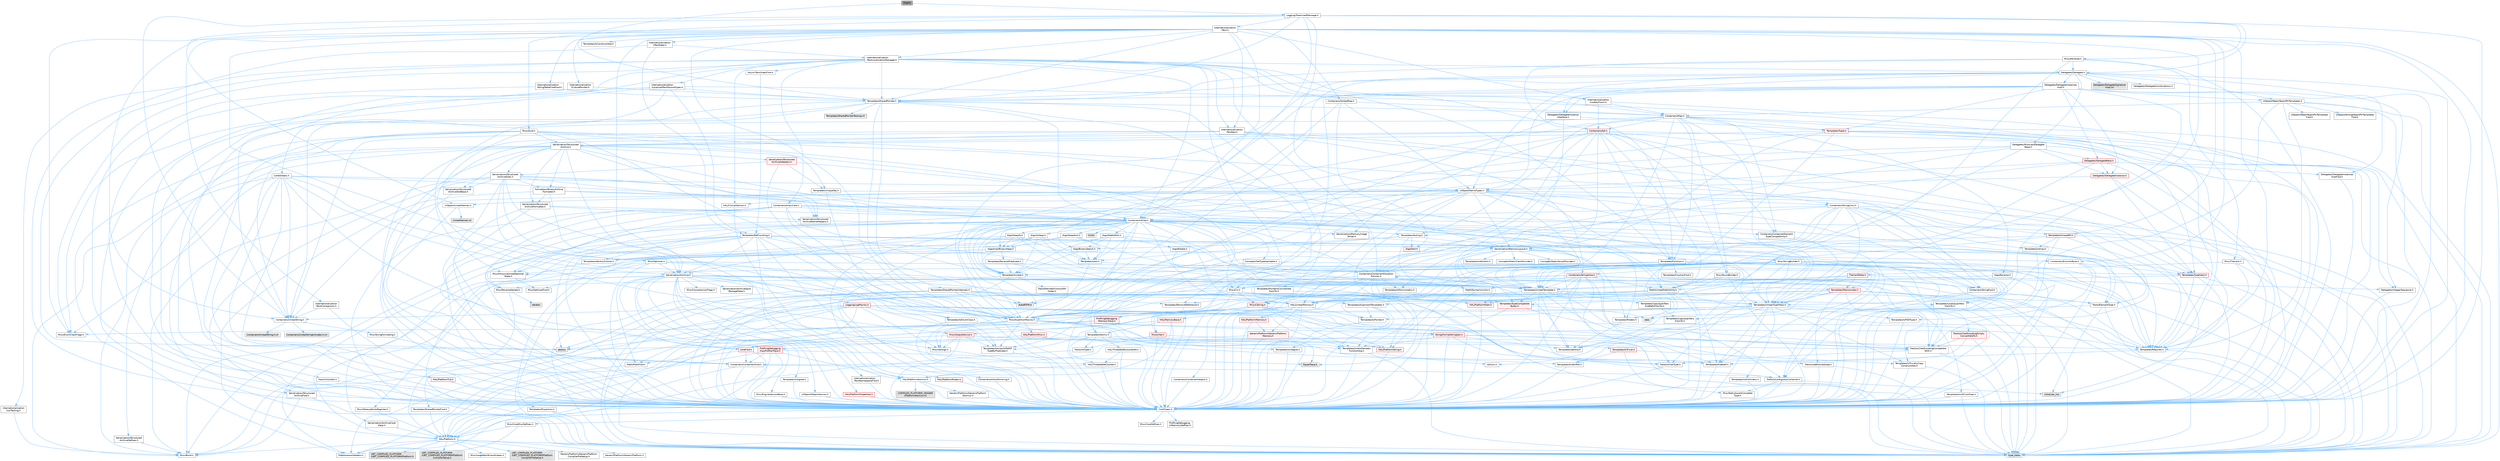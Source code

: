 digraph "Fixer.h"
{
 // INTERACTIVE_SVG=YES
 // LATEX_PDF_SIZE
  bgcolor="transparent";
  edge [fontname=Helvetica,fontsize=10,labelfontname=Helvetica,labelfontsize=10];
  node [fontname=Helvetica,fontsize=10,shape=box,height=0.2,width=0.4];
  Node1 [id="Node000001",label="Fixer.h",height=0.2,width=0.4,color="gray40", fillcolor="grey60", style="filled", fontcolor="black",tooltip=" "];
  Node1 -> Node2 [id="edge1_Node000001_Node000002",color="steelblue1",style="solid",tooltip=" "];
  Node2 [id="Node000002",label="Logging/TokenizedMessage.h",height=0.2,width=0.4,color="grey40", fillcolor="white", style="filled",URL="$d1/d0f/TokenizedMessage_8h.html",tooltip=" "];
  Node2 -> Node3 [id="edge2_Node000002_Node000003",color="steelblue1",style="solid",tooltip=" "];
  Node3 [id="Node000003",label="Containers/Array.h",height=0.2,width=0.4,color="grey40", fillcolor="white", style="filled",URL="$df/dd0/Array_8h.html",tooltip=" "];
  Node3 -> Node4 [id="edge3_Node000003_Node000004",color="steelblue1",style="solid",tooltip=" "];
  Node4 [id="Node000004",label="CoreTypes.h",height=0.2,width=0.4,color="grey40", fillcolor="white", style="filled",URL="$dc/dec/CoreTypes_8h.html",tooltip=" "];
  Node4 -> Node5 [id="edge4_Node000004_Node000005",color="steelblue1",style="solid",tooltip=" "];
  Node5 [id="Node000005",label="HAL/Platform.h",height=0.2,width=0.4,color="grey40", fillcolor="white", style="filled",URL="$d9/dd0/Platform_8h.html",tooltip=" "];
  Node5 -> Node6 [id="edge5_Node000005_Node000006",color="steelblue1",style="solid",tooltip=" "];
  Node6 [id="Node000006",label="Misc/Build.h",height=0.2,width=0.4,color="grey40", fillcolor="white", style="filled",URL="$d3/dbb/Build_8h.html",tooltip=" "];
  Node5 -> Node7 [id="edge6_Node000005_Node000007",color="steelblue1",style="solid",tooltip=" "];
  Node7 [id="Node000007",label="Misc/LargeWorldCoordinates.h",height=0.2,width=0.4,color="grey40", fillcolor="white", style="filled",URL="$d2/dcb/LargeWorldCoordinates_8h.html",tooltip=" "];
  Node5 -> Node8 [id="edge7_Node000005_Node000008",color="steelblue1",style="solid",tooltip=" "];
  Node8 [id="Node000008",label="type_traits",height=0.2,width=0.4,color="grey60", fillcolor="#E0E0E0", style="filled",tooltip=" "];
  Node5 -> Node9 [id="edge8_Node000005_Node000009",color="steelblue1",style="solid",tooltip=" "];
  Node9 [id="Node000009",label="PreprocessorHelpers.h",height=0.2,width=0.4,color="grey40", fillcolor="white", style="filled",URL="$db/ddb/PreprocessorHelpers_8h.html",tooltip=" "];
  Node5 -> Node10 [id="edge9_Node000005_Node000010",color="steelblue1",style="solid",tooltip=" "];
  Node10 [id="Node000010",label="UBT_COMPILED_PLATFORM\l/UBT_COMPILED_PLATFORMPlatform\lCompilerPreSetup.h",height=0.2,width=0.4,color="grey60", fillcolor="#E0E0E0", style="filled",tooltip=" "];
  Node5 -> Node11 [id="edge10_Node000005_Node000011",color="steelblue1",style="solid",tooltip=" "];
  Node11 [id="Node000011",label="GenericPlatform/GenericPlatform\lCompilerPreSetup.h",height=0.2,width=0.4,color="grey40", fillcolor="white", style="filled",URL="$d9/dc8/GenericPlatformCompilerPreSetup_8h.html",tooltip=" "];
  Node5 -> Node12 [id="edge11_Node000005_Node000012",color="steelblue1",style="solid",tooltip=" "];
  Node12 [id="Node000012",label="GenericPlatform/GenericPlatform.h",height=0.2,width=0.4,color="grey40", fillcolor="white", style="filled",URL="$d6/d84/GenericPlatform_8h.html",tooltip=" "];
  Node5 -> Node13 [id="edge12_Node000005_Node000013",color="steelblue1",style="solid",tooltip=" "];
  Node13 [id="Node000013",label="UBT_COMPILED_PLATFORM\l/UBT_COMPILED_PLATFORMPlatform.h",height=0.2,width=0.4,color="grey60", fillcolor="#E0E0E0", style="filled",tooltip=" "];
  Node5 -> Node14 [id="edge13_Node000005_Node000014",color="steelblue1",style="solid",tooltip=" "];
  Node14 [id="Node000014",label="UBT_COMPILED_PLATFORM\l/UBT_COMPILED_PLATFORMPlatform\lCompilerSetup.h",height=0.2,width=0.4,color="grey60", fillcolor="#E0E0E0", style="filled",tooltip=" "];
  Node4 -> Node15 [id="edge14_Node000004_Node000015",color="steelblue1",style="solid",tooltip=" "];
  Node15 [id="Node000015",label="ProfilingDebugging\l/UMemoryDefines.h",height=0.2,width=0.4,color="grey40", fillcolor="white", style="filled",URL="$d2/da2/UMemoryDefines_8h.html",tooltip=" "];
  Node4 -> Node16 [id="edge15_Node000004_Node000016",color="steelblue1",style="solid",tooltip=" "];
  Node16 [id="Node000016",label="Misc/CoreMiscDefines.h",height=0.2,width=0.4,color="grey40", fillcolor="white", style="filled",URL="$da/d38/CoreMiscDefines_8h.html",tooltip=" "];
  Node16 -> Node5 [id="edge16_Node000016_Node000005",color="steelblue1",style="solid",tooltip=" "];
  Node16 -> Node9 [id="edge17_Node000016_Node000009",color="steelblue1",style="solid",tooltip=" "];
  Node4 -> Node17 [id="edge18_Node000004_Node000017",color="steelblue1",style="solid",tooltip=" "];
  Node17 [id="Node000017",label="Misc/CoreDefines.h",height=0.2,width=0.4,color="grey40", fillcolor="white", style="filled",URL="$d3/dd2/CoreDefines_8h.html",tooltip=" "];
  Node3 -> Node18 [id="edge19_Node000003_Node000018",color="steelblue1",style="solid",tooltip=" "];
  Node18 [id="Node000018",label="Misc/AssertionMacros.h",height=0.2,width=0.4,color="grey40", fillcolor="white", style="filled",URL="$d0/dfa/AssertionMacros_8h.html",tooltip=" "];
  Node18 -> Node4 [id="edge20_Node000018_Node000004",color="steelblue1",style="solid",tooltip=" "];
  Node18 -> Node5 [id="edge21_Node000018_Node000005",color="steelblue1",style="solid",tooltip=" "];
  Node18 -> Node19 [id="edge22_Node000018_Node000019",color="steelblue1",style="solid",tooltip=" "];
  Node19 [id="Node000019",label="HAL/PlatformMisc.h",height=0.2,width=0.4,color="red", fillcolor="#FFF0F0", style="filled",URL="$d0/df5/PlatformMisc_8h.html",tooltip=" "];
  Node19 -> Node4 [id="edge23_Node000019_Node000004",color="steelblue1",style="solid",tooltip=" "];
  Node19 -> Node47 [id="edge24_Node000019_Node000047",color="steelblue1",style="solid",tooltip=" "];
  Node47 [id="Node000047",label="ProfilingDebugging\l/CpuProfilerTrace.h",height=0.2,width=0.4,color="red", fillcolor="#FFF0F0", style="filled",URL="$da/dcb/CpuProfilerTrace_8h.html",tooltip=" "];
  Node47 -> Node4 [id="edge25_Node000047_Node000004",color="steelblue1",style="solid",tooltip=" "];
  Node47 -> Node27 [id="edge26_Node000047_Node000027",color="steelblue1",style="solid",tooltip=" "];
  Node27 [id="Node000027",label="Containers/ContainersFwd.h",height=0.2,width=0.4,color="grey40", fillcolor="white", style="filled",URL="$d4/d0a/ContainersFwd_8h.html",tooltip=" "];
  Node27 -> Node5 [id="edge27_Node000027_Node000005",color="steelblue1",style="solid",tooltip=" "];
  Node27 -> Node4 [id="edge28_Node000027_Node000004",color="steelblue1",style="solid",tooltip=" "];
  Node27 -> Node24 [id="edge29_Node000027_Node000024",color="steelblue1",style="solid",tooltip=" "];
  Node24 [id="Node000024",label="Traits/IsContiguousContainer.h",height=0.2,width=0.4,color="grey40", fillcolor="white", style="filled",URL="$d5/d3c/IsContiguousContainer_8h.html",tooltip=" "];
  Node24 -> Node4 [id="edge30_Node000024_Node000004",color="steelblue1",style="solid",tooltip=" "];
  Node24 -> Node25 [id="edge31_Node000024_Node000025",color="steelblue1",style="solid",tooltip=" "];
  Node25 [id="Node000025",label="Misc/StaticAssertComplete\lType.h",height=0.2,width=0.4,color="grey40", fillcolor="white", style="filled",URL="$d5/d4e/StaticAssertCompleteType_8h.html",tooltip=" "];
  Node24 -> Node23 [id="edge32_Node000024_Node000023",color="steelblue1",style="solid",tooltip=" "];
  Node23 [id="Node000023",label="initializer_list",height=0.2,width=0.4,color="grey60", fillcolor="#E0E0E0", style="filled",tooltip=" "];
  Node47 -> Node48 [id="edge33_Node000047_Node000048",color="steelblue1",style="solid",tooltip=" "];
  Node48 [id="Node000048",label="HAL/PlatformAtomics.h",height=0.2,width=0.4,color="grey40", fillcolor="white", style="filled",URL="$d3/d36/PlatformAtomics_8h.html",tooltip=" "];
  Node48 -> Node4 [id="edge34_Node000048_Node000004",color="steelblue1",style="solid",tooltip=" "];
  Node48 -> Node49 [id="edge35_Node000048_Node000049",color="steelblue1",style="solid",tooltip=" "];
  Node49 [id="Node000049",label="GenericPlatform/GenericPlatform\lAtomics.h",height=0.2,width=0.4,color="grey40", fillcolor="white", style="filled",URL="$da/d72/GenericPlatformAtomics_8h.html",tooltip=" "];
  Node49 -> Node4 [id="edge36_Node000049_Node000004",color="steelblue1",style="solid",tooltip=" "];
  Node48 -> Node50 [id="edge37_Node000048_Node000050",color="steelblue1",style="solid",tooltip=" "];
  Node50 [id="Node000050",label="COMPILED_PLATFORM_HEADER\l(PlatformAtomics.h)",height=0.2,width=0.4,color="grey60", fillcolor="#E0E0E0", style="filled",tooltip=" "];
  Node47 -> Node9 [id="edge38_Node000047_Node000009",color="steelblue1",style="solid",tooltip=" "];
  Node47 -> Node6 [id="edge39_Node000047_Node000006",color="steelblue1",style="solid",tooltip=" "];
  Node47 -> Node54 [id="edge40_Node000047_Node000054",color="steelblue1",style="solid",tooltip=" "];
  Node54 [id="Node000054",label="Trace/Trace.h",height=0.2,width=0.4,color="grey60", fillcolor="#E0E0E0", style="filled",tooltip=" "];
  Node18 -> Node9 [id="edge41_Node000018_Node000009",color="steelblue1",style="solid",tooltip=" "];
  Node18 -> Node55 [id="edge42_Node000018_Node000055",color="steelblue1",style="solid",tooltip=" "];
  Node55 [id="Node000055",label="Templates/EnableIf.h",height=0.2,width=0.4,color="grey40", fillcolor="white", style="filled",URL="$d7/d60/EnableIf_8h.html",tooltip=" "];
  Node55 -> Node4 [id="edge43_Node000055_Node000004",color="steelblue1",style="solid",tooltip=" "];
  Node18 -> Node56 [id="edge44_Node000018_Node000056",color="steelblue1",style="solid",tooltip=" "];
  Node56 [id="Node000056",label="Templates/IsArrayOrRefOf\lTypeByPredicate.h",height=0.2,width=0.4,color="grey40", fillcolor="white", style="filled",URL="$d6/da1/IsArrayOrRefOfTypeByPredicate_8h.html",tooltip=" "];
  Node56 -> Node4 [id="edge45_Node000056_Node000004",color="steelblue1",style="solid",tooltip=" "];
  Node18 -> Node57 [id="edge46_Node000018_Node000057",color="steelblue1",style="solid",tooltip=" "];
  Node57 [id="Node000057",label="Templates/IsValidVariadic\lFunctionArg.h",height=0.2,width=0.4,color="grey40", fillcolor="white", style="filled",URL="$d0/dc8/IsValidVariadicFunctionArg_8h.html",tooltip=" "];
  Node57 -> Node4 [id="edge47_Node000057_Node000004",color="steelblue1",style="solid",tooltip=" "];
  Node57 -> Node58 [id="edge48_Node000057_Node000058",color="steelblue1",style="solid",tooltip=" "];
  Node58 [id="Node000058",label="IsEnum.h",height=0.2,width=0.4,color="grey40", fillcolor="white", style="filled",URL="$d4/de5/IsEnum_8h.html",tooltip=" "];
  Node57 -> Node8 [id="edge49_Node000057_Node000008",color="steelblue1",style="solid",tooltip=" "];
  Node18 -> Node59 [id="edge50_Node000018_Node000059",color="steelblue1",style="solid",tooltip=" "];
  Node59 [id="Node000059",label="Traits/IsCharEncodingCompatible\lWith.h",height=0.2,width=0.4,color="grey40", fillcolor="white", style="filled",URL="$df/dd1/IsCharEncodingCompatibleWith_8h.html",tooltip=" "];
  Node59 -> Node8 [id="edge51_Node000059_Node000008",color="steelblue1",style="solid",tooltip=" "];
  Node59 -> Node60 [id="edge52_Node000059_Node000060",color="steelblue1",style="solid",tooltip=" "];
  Node60 [id="Node000060",label="Traits/IsCharType.h",height=0.2,width=0.4,color="grey40", fillcolor="white", style="filled",URL="$db/d51/IsCharType_8h.html",tooltip=" "];
  Node60 -> Node4 [id="edge53_Node000060_Node000004",color="steelblue1",style="solid",tooltip=" "];
  Node18 -> Node61 [id="edge54_Node000018_Node000061",color="steelblue1",style="solid",tooltip=" "];
  Node61 [id="Node000061",label="Misc/VarArgs.h",height=0.2,width=0.4,color="grey40", fillcolor="white", style="filled",URL="$d5/d6f/VarArgs_8h.html",tooltip=" "];
  Node61 -> Node4 [id="edge55_Node000061_Node000004",color="steelblue1",style="solid",tooltip=" "];
  Node18 -> Node62 [id="edge56_Node000018_Node000062",color="steelblue1",style="solid",tooltip=" "];
  Node62 [id="Node000062",label="String/FormatStringSan.h",height=0.2,width=0.4,color="red", fillcolor="#FFF0F0", style="filled",URL="$d3/d8b/FormatStringSan_8h.html",tooltip=" "];
  Node62 -> Node8 [id="edge57_Node000062_Node000008",color="steelblue1",style="solid",tooltip=" "];
  Node62 -> Node4 [id="edge58_Node000062_Node000004",color="steelblue1",style="solid",tooltip=" "];
  Node62 -> Node63 [id="edge59_Node000062_Node000063",color="steelblue1",style="solid",tooltip=" "];
  Node63 [id="Node000063",label="Templates/Requires.h",height=0.2,width=0.4,color="grey40", fillcolor="white", style="filled",URL="$dc/d96/Requires_8h.html",tooltip=" "];
  Node63 -> Node55 [id="edge60_Node000063_Node000055",color="steelblue1",style="solid",tooltip=" "];
  Node63 -> Node8 [id="edge61_Node000063_Node000008",color="steelblue1",style="solid",tooltip=" "];
  Node62 -> Node64 [id="edge62_Node000062_Node000064",color="steelblue1",style="solid",tooltip=" "];
  Node64 [id="Node000064",label="Templates/Identity.h",height=0.2,width=0.4,color="grey40", fillcolor="white", style="filled",URL="$d0/dd5/Identity_8h.html",tooltip=" "];
  Node62 -> Node57 [id="edge63_Node000062_Node000057",color="steelblue1",style="solid",tooltip=" "];
  Node62 -> Node60 [id="edge64_Node000062_Node000060",color="steelblue1",style="solid",tooltip=" "];
  Node62 -> Node27 [id="edge65_Node000062_Node000027",color="steelblue1",style="solid",tooltip=" "];
  Node18 -> Node68 [id="edge66_Node000018_Node000068",color="steelblue1",style="solid",tooltip=" "];
  Node68 [id="Node000068",label="atomic",height=0.2,width=0.4,color="grey60", fillcolor="#E0E0E0", style="filled",tooltip=" "];
  Node3 -> Node69 [id="edge67_Node000003_Node000069",color="steelblue1",style="solid",tooltip=" "];
  Node69 [id="Node000069",label="Misc/IntrusiveUnsetOptional\lState.h",height=0.2,width=0.4,color="grey40", fillcolor="white", style="filled",URL="$d2/d0a/IntrusiveUnsetOptionalState_8h.html",tooltip=" "];
  Node69 -> Node70 [id="edge68_Node000069_Node000070",color="steelblue1",style="solid",tooltip=" "];
  Node70 [id="Node000070",label="Misc/OptionalFwd.h",height=0.2,width=0.4,color="grey40", fillcolor="white", style="filled",URL="$dc/d50/OptionalFwd_8h.html",tooltip=" "];
  Node3 -> Node71 [id="edge69_Node000003_Node000071",color="steelblue1",style="solid",tooltip=" "];
  Node71 [id="Node000071",label="Misc/ReverseIterate.h",height=0.2,width=0.4,color="grey40", fillcolor="white", style="filled",URL="$db/de3/ReverseIterate_8h.html",tooltip=" "];
  Node71 -> Node5 [id="edge70_Node000071_Node000005",color="steelblue1",style="solid",tooltip=" "];
  Node71 -> Node72 [id="edge71_Node000071_Node000072",color="steelblue1",style="solid",tooltip=" "];
  Node72 [id="Node000072",label="iterator",height=0.2,width=0.4,color="grey60", fillcolor="#E0E0E0", style="filled",tooltip=" "];
  Node3 -> Node73 [id="edge72_Node000003_Node000073",color="steelblue1",style="solid",tooltip=" "];
  Node73 [id="Node000073",label="HAL/UnrealMemory.h",height=0.2,width=0.4,color="grey40", fillcolor="white", style="filled",URL="$d9/d96/UnrealMemory_8h.html",tooltip=" "];
  Node73 -> Node4 [id="edge73_Node000073_Node000004",color="steelblue1",style="solid",tooltip=" "];
  Node73 -> Node74 [id="edge74_Node000073_Node000074",color="steelblue1",style="solid",tooltip=" "];
  Node74 [id="Node000074",label="GenericPlatform/GenericPlatform\lMemory.h",height=0.2,width=0.4,color="red", fillcolor="#FFF0F0", style="filled",URL="$dd/d22/GenericPlatformMemory_8h.html",tooltip=" "];
  Node74 -> Node26 [id="edge75_Node000074_Node000026",color="steelblue1",style="solid",tooltip=" "];
  Node26 [id="Node000026",label="CoreFwd.h",height=0.2,width=0.4,color="red", fillcolor="#FFF0F0", style="filled",URL="$d1/d1e/CoreFwd_8h.html",tooltip=" "];
  Node26 -> Node4 [id="edge76_Node000026_Node000004",color="steelblue1",style="solid",tooltip=" "];
  Node26 -> Node27 [id="edge77_Node000026_Node000027",color="steelblue1",style="solid",tooltip=" "];
  Node26 -> Node28 [id="edge78_Node000026_Node000028",color="steelblue1",style="solid",tooltip=" "];
  Node28 [id="Node000028",label="Math/MathFwd.h",height=0.2,width=0.4,color="grey40", fillcolor="white", style="filled",URL="$d2/d10/MathFwd_8h.html",tooltip=" "];
  Node28 -> Node5 [id="edge79_Node000028_Node000005",color="steelblue1",style="solid",tooltip=" "];
  Node74 -> Node4 [id="edge80_Node000074_Node000004",color="steelblue1",style="solid",tooltip=" "];
  Node74 -> Node75 [id="edge81_Node000074_Node000075",color="steelblue1",style="solid",tooltip=" "];
  Node75 [id="Node000075",label="HAL/PlatformString.h",height=0.2,width=0.4,color="red", fillcolor="#FFF0F0", style="filled",URL="$db/db5/PlatformString_8h.html",tooltip=" "];
  Node75 -> Node4 [id="edge82_Node000075_Node000004",color="steelblue1",style="solid",tooltip=" "];
  Node73 -> Node77 [id="edge83_Node000073_Node000077",color="steelblue1",style="solid",tooltip=" "];
  Node77 [id="Node000077",label="HAL/MemoryBase.h",height=0.2,width=0.4,color="red", fillcolor="#FFF0F0", style="filled",URL="$d6/d9f/MemoryBase_8h.html",tooltip=" "];
  Node77 -> Node4 [id="edge84_Node000077_Node000004",color="steelblue1",style="solid",tooltip=" "];
  Node77 -> Node48 [id="edge85_Node000077_Node000048",color="steelblue1",style="solid",tooltip=" "];
  Node77 -> Node79 [id="edge86_Node000077_Node000079",color="steelblue1",style="solid",tooltip=" "];
  Node79 [id="Node000079",label="Misc/OutputDevice.h",height=0.2,width=0.4,color="red", fillcolor="#FFF0F0", style="filled",URL="$d7/d32/OutputDevice_8h.html",tooltip=" "];
  Node79 -> Node26 [id="edge87_Node000079_Node000026",color="steelblue1",style="solid",tooltip=" "];
  Node79 -> Node4 [id="edge88_Node000079_Node000004",color="steelblue1",style="solid",tooltip=" "];
  Node79 -> Node61 [id="edge89_Node000079_Node000061",color="steelblue1",style="solid",tooltip=" "];
  Node79 -> Node56 [id="edge90_Node000079_Node000056",color="steelblue1",style="solid",tooltip=" "];
  Node79 -> Node57 [id="edge91_Node000079_Node000057",color="steelblue1",style="solid",tooltip=" "];
  Node79 -> Node59 [id="edge92_Node000079_Node000059",color="steelblue1",style="solid",tooltip=" "];
  Node77 -> Node81 [id="edge93_Node000077_Node000081",color="steelblue1",style="solid",tooltip=" "];
  Node81 [id="Node000081",label="Templates/Atomic.h",height=0.2,width=0.4,color="grey40", fillcolor="white", style="filled",URL="$d3/d91/Atomic_8h.html",tooltip=" "];
  Node81 -> Node82 [id="edge94_Node000081_Node000082",color="steelblue1",style="solid",tooltip=" "];
  Node82 [id="Node000082",label="HAL/ThreadSafeCounter.h",height=0.2,width=0.4,color="grey40", fillcolor="white", style="filled",URL="$dc/dc9/ThreadSafeCounter_8h.html",tooltip=" "];
  Node82 -> Node4 [id="edge95_Node000082_Node000004",color="steelblue1",style="solid",tooltip=" "];
  Node82 -> Node48 [id="edge96_Node000082_Node000048",color="steelblue1",style="solid",tooltip=" "];
  Node81 -> Node83 [id="edge97_Node000081_Node000083",color="steelblue1",style="solid",tooltip=" "];
  Node83 [id="Node000083",label="HAL/ThreadSafeCounter64.h",height=0.2,width=0.4,color="grey40", fillcolor="white", style="filled",URL="$d0/d12/ThreadSafeCounter64_8h.html",tooltip=" "];
  Node83 -> Node4 [id="edge98_Node000083_Node000004",color="steelblue1",style="solid",tooltip=" "];
  Node83 -> Node82 [id="edge99_Node000083_Node000082",color="steelblue1",style="solid",tooltip=" "];
  Node81 -> Node84 [id="edge100_Node000081_Node000084",color="steelblue1",style="solid",tooltip=" "];
  Node84 [id="Node000084",label="Templates/IsIntegral.h",height=0.2,width=0.4,color="grey40", fillcolor="white", style="filled",URL="$da/d64/IsIntegral_8h.html",tooltip=" "];
  Node84 -> Node4 [id="edge101_Node000084_Node000004",color="steelblue1",style="solid",tooltip=" "];
  Node81 -> Node85 [id="edge102_Node000081_Node000085",color="steelblue1",style="solid",tooltip=" "];
  Node85 [id="Node000085",label="Templates/IsTrivial.h",height=0.2,width=0.4,color="red", fillcolor="#FFF0F0", style="filled",URL="$da/d4c/IsTrivial_8h.html",tooltip=" "];
  Node85 -> Node86 [id="edge103_Node000085_Node000086",color="steelblue1",style="solid",tooltip=" "];
  Node86 [id="Node000086",label="Templates/AndOrNot.h",height=0.2,width=0.4,color="grey40", fillcolor="white", style="filled",URL="$db/d0a/AndOrNot_8h.html",tooltip=" "];
  Node86 -> Node4 [id="edge104_Node000086_Node000004",color="steelblue1",style="solid",tooltip=" "];
  Node85 -> Node87 [id="edge105_Node000085_Node000087",color="steelblue1",style="solid",tooltip=" "];
  Node87 [id="Node000087",label="Templates/IsTriviallyCopy\lConstructible.h",height=0.2,width=0.4,color="grey40", fillcolor="white", style="filled",URL="$d3/d78/IsTriviallyCopyConstructible_8h.html",tooltip=" "];
  Node87 -> Node4 [id="edge106_Node000087_Node000004",color="steelblue1",style="solid",tooltip=" "];
  Node87 -> Node8 [id="edge107_Node000087_Node000008",color="steelblue1",style="solid",tooltip=" "];
  Node85 -> Node8 [id="edge108_Node000085_Node000008",color="steelblue1",style="solid",tooltip=" "];
  Node81 -> Node89 [id="edge109_Node000081_Node000089",color="steelblue1",style="solid",tooltip=" "];
  Node89 [id="Node000089",label="Traits/IntType.h",height=0.2,width=0.4,color="grey40", fillcolor="white", style="filled",URL="$d7/deb/IntType_8h.html",tooltip=" "];
  Node89 -> Node5 [id="edge110_Node000089_Node000005",color="steelblue1",style="solid",tooltip=" "];
  Node81 -> Node68 [id="edge111_Node000081_Node000068",color="steelblue1",style="solid",tooltip=" "];
  Node73 -> Node90 [id="edge112_Node000073_Node000090",color="steelblue1",style="solid",tooltip=" "];
  Node90 [id="Node000090",label="HAL/PlatformMemory.h",height=0.2,width=0.4,color="red", fillcolor="#FFF0F0", style="filled",URL="$de/d68/PlatformMemory_8h.html",tooltip=" "];
  Node90 -> Node4 [id="edge113_Node000090_Node000004",color="steelblue1",style="solid",tooltip=" "];
  Node90 -> Node74 [id="edge114_Node000090_Node000074",color="steelblue1",style="solid",tooltip=" "];
  Node73 -> Node92 [id="edge115_Node000073_Node000092",color="steelblue1",style="solid",tooltip=" "];
  Node92 [id="Node000092",label="ProfilingDebugging\l/MemoryTrace.h",height=0.2,width=0.4,color="red", fillcolor="#FFF0F0", style="filled",URL="$da/dd7/MemoryTrace_8h.html",tooltip=" "];
  Node92 -> Node5 [id="edge116_Node000092_Node000005",color="steelblue1",style="solid",tooltip=" "];
  Node92 -> Node43 [id="edge117_Node000092_Node000043",color="steelblue1",style="solid",tooltip=" "];
  Node43 [id="Node000043",label="Misc/EnumClassFlags.h",height=0.2,width=0.4,color="grey40", fillcolor="white", style="filled",URL="$d8/de7/EnumClassFlags_8h.html",tooltip=" "];
  Node92 -> Node54 [id="edge118_Node000092_Node000054",color="steelblue1",style="solid",tooltip=" "];
  Node73 -> Node93 [id="edge119_Node000073_Node000093",color="steelblue1",style="solid",tooltip=" "];
  Node93 [id="Node000093",label="Templates/IsPointer.h",height=0.2,width=0.4,color="grey40", fillcolor="white", style="filled",URL="$d7/d05/IsPointer_8h.html",tooltip=" "];
  Node93 -> Node4 [id="edge120_Node000093_Node000004",color="steelblue1",style="solid",tooltip=" "];
  Node3 -> Node94 [id="edge121_Node000003_Node000094",color="steelblue1",style="solid",tooltip=" "];
  Node94 [id="Node000094",label="Templates/UnrealTypeTraits.h",height=0.2,width=0.4,color="grey40", fillcolor="white", style="filled",URL="$d2/d2d/UnrealTypeTraits_8h.html",tooltip=" "];
  Node94 -> Node4 [id="edge122_Node000094_Node000004",color="steelblue1",style="solid",tooltip=" "];
  Node94 -> Node93 [id="edge123_Node000094_Node000093",color="steelblue1",style="solid",tooltip=" "];
  Node94 -> Node18 [id="edge124_Node000094_Node000018",color="steelblue1",style="solid",tooltip=" "];
  Node94 -> Node86 [id="edge125_Node000094_Node000086",color="steelblue1",style="solid",tooltip=" "];
  Node94 -> Node55 [id="edge126_Node000094_Node000055",color="steelblue1",style="solid",tooltip=" "];
  Node94 -> Node95 [id="edge127_Node000094_Node000095",color="steelblue1",style="solid",tooltip=" "];
  Node95 [id="Node000095",label="Templates/IsArithmetic.h",height=0.2,width=0.4,color="grey40", fillcolor="white", style="filled",URL="$d2/d5d/IsArithmetic_8h.html",tooltip=" "];
  Node95 -> Node4 [id="edge128_Node000095_Node000004",color="steelblue1",style="solid",tooltip=" "];
  Node94 -> Node58 [id="edge129_Node000094_Node000058",color="steelblue1",style="solid",tooltip=" "];
  Node94 -> Node96 [id="edge130_Node000094_Node000096",color="steelblue1",style="solid",tooltip=" "];
  Node96 [id="Node000096",label="Templates/Models.h",height=0.2,width=0.4,color="grey40", fillcolor="white", style="filled",URL="$d3/d0c/Models_8h.html",tooltip=" "];
  Node96 -> Node64 [id="edge131_Node000096_Node000064",color="steelblue1",style="solid",tooltip=" "];
  Node94 -> Node97 [id="edge132_Node000094_Node000097",color="steelblue1",style="solid",tooltip=" "];
  Node97 [id="Node000097",label="Templates/IsPODType.h",height=0.2,width=0.4,color="grey40", fillcolor="white", style="filled",URL="$d7/db1/IsPODType_8h.html",tooltip=" "];
  Node97 -> Node4 [id="edge133_Node000097_Node000004",color="steelblue1",style="solid",tooltip=" "];
  Node94 -> Node98 [id="edge134_Node000094_Node000098",color="steelblue1",style="solid",tooltip=" "];
  Node98 [id="Node000098",label="Templates/IsUECoreType.h",height=0.2,width=0.4,color="grey40", fillcolor="white", style="filled",URL="$d1/db8/IsUECoreType_8h.html",tooltip=" "];
  Node98 -> Node4 [id="edge135_Node000098_Node000004",color="steelblue1",style="solid",tooltip=" "];
  Node98 -> Node8 [id="edge136_Node000098_Node000008",color="steelblue1",style="solid",tooltip=" "];
  Node94 -> Node87 [id="edge137_Node000094_Node000087",color="steelblue1",style="solid",tooltip=" "];
  Node3 -> Node99 [id="edge138_Node000003_Node000099",color="steelblue1",style="solid",tooltip=" "];
  Node99 [id="Node000099",label="Templates/UnrealTemplate.h",height=0.2,width=0.4,color="grey40", fillcolor="white", style="filled",URL="$d4/d24/UnrealTemplate_8h.html",tooltip=" "];
  Node99 -> Node4 [id="edge139_Node000099_Node000004",color="steelblue1",style="solid",tooltip=" "];
  Node99 -> Node93 [id="edge140_Node000099_Node000093",color="steelblue1",style="solid",tooltip=" "];
  Node99 -> Node73 [id="edge141_Node000099_Node000073",color="steelblue1",style="solid",tooltip=" "];
  Node99 -> Node100 [id="edge142_Node000099_Node000100",color="steelblue1",style="solid",tooltip=" "];
  Node100 [id="Node000100",label="Templates/CopyQualifiers\lAndRefsFromTo.h",height=0.2,width=0.4,color="grey40", fillcolor="white", style="filled",URL="$d3/db3/CopyQualifiersAndRefsFromTo_8h.html",tooltip=" "];
  Node100 -> Node101 [id="edge143_Node000100_Node000101",color="steelblue1",style="solid",tooltip=" "];
  Node101 [id="Node000101",label="Templates/CopyQualifiers\lFromTo.h",height=0.2,width=0.4,color="grey40", fillcolor="white", style="filled",URL="$d5/db4/CopyQualifiersFromTo_8h.html",tooltip=" "];
  Node99 -> Node94 [id="edge144_Node000099_Node000094",color="steelblue1",style="solid",tooltip=" "];
  Node99 -> Node102 [id="edge145_Node000099_Node000102",color="steelblue1",style="solid",tooltip=" "];
  Node102 [id="Node000102",label="Templates/RemoveReference.h",height=0.2,width=0.4,color="grey40", fillcolor="white", style="filled",URL="$da/dbe/RemoveReference_8h.html",tooltip=" "];
  Node102 -> Node4 [id="edge146_Node000102_Node000004",color="steelblue1",style="solid",tooltip=" "];
  Node99 -> Node63 [id="edge147_Node000099_Node000063",color="steelblue1",style="solid",tooltip=" "];
  Node99 -> Node103 [id="edge148_Node000099_Node000103",color="steelblue1",style="solid",tooltip=" "];
  Node103 [id="Node000103",label="Templates/TypeCompatible\lBytes.h",height=0.2,width=0.4,color="red", fillcolor="#FFF0F0", style="filled",URL="$df/d0a/TypeCompatibleBytes_8h.html",tooltip=" "];
  Node103 -> Node4 [id="edge149_Node000103_Node000004",color="steelblue1",style="solid",tooltip=" "];
  Node103 -> Node32 [id="edge150_Node000103_Node000032",color="steelblue1",style="solid",tooltip=" "];
  Node32 [id="Node000032",label="new",height=0.2,width=0.4,color="grey60", fillcolor="#E0E0E0", style="filled",tooltip=" "];
  Node103 -> Node8 [id="edge151_Node000103_Node000008",color="steelblue1",style="solid",tooltip=" "];
  Node99 -> Node64 [id="edge152_Node000099_Node000064",color="steelblue1",style="solid",tooltip=" "];
  Node99 -> Node24 [id="edge153_Node000099_Node000024",color="steelblue1",style="solid",tooltip=" "];
  Node99 -> Node104 [id="edge154_Node000099_Node000104",color="steelblue1",style="solid",tooltip=" "];
  Node104 [id="Node000104",label="Traits/UseBitwiseSwap.h",height=0.2,width=0.4,color="grey40", fillcolor="white", style="filled",URL="$db/df3/UseBitwiseSwap_8h.html",tooltip=" "];
  Node104 -> Node4 [id="edge155_Node000104_Node000004",color="steelblue1",style="solid",tooltip=" "];
  Node104 -> Node8 [id="edge156_Node000104_Node000008",color="steelblue1",style="solid",tooltip=" "];
  Node99 -> Node8 [id="edge157_Node000099_Node000008",color="steelblue1",style="solid",tooltip=" "];
  Node3 -> Node105 [id="edge158_Node000003_Node000105",color="steelblue1",style="solid",tooltip=" "];
  Node105 [id="Node000105",label="Containers/AllowShrinking.h",height=0.2,width=0.4,color="grey40", fillcolor="white", style="filled",URL="$d7/d1a/AllowShrinking_8h.html",tooltip=" "];
  Node105 -> Node4 [id="edge159_Node000105_Node000004",color="steelblue1",style="solid",tooltip=" "];
  Node3 -> Node106 [id="edge160_Node000003_Node000106",color="steelblue1",style="solid",tooltip=" "];
  Node106 [id="Node000106",label="Containers/ContainerAllocation\lPolicies.h",height=0.2,width=0.4,color="grey40", fillcolor="white", style="filled",URL="$d7/dff/ContainerAllocationPolicies_8h.html",tooltip=" "];
  Node106 -> Node4 [id="edge161_Node000106_Node000004",color="steelblue1",style="solid",tooltip=" "];
  Node106 -> Node107 [id="edge162_Node000106_Node000107",color="steelblue1",style="solid",tooltip=" "];
  Node107 [id="Node000107",label="Containers/ContainerHelpers.h",height=0.2,width=0.4,color="grey40", fillcolor="white", style="filled",URL="$d7/d33/ContainerHelpers_8h.html",tooltip=" "];
  Node107 -> Node4 [id="edge163_Node000107_Node000004",color="steelblue1",style="solid",tooltip=" "];
  Node106 -> Node106 [id="edge164_Node000106_Node000106",color="steelblue1",style="solid",tooltip=" "];
  Node106 -> Node108 [id="edge165_Node000106_Node000108",color="steelblue1",style="solid",tooltip=" "];
  Node108 [id="Node000108",label="HAL/PlatformMath.h",height=0.2,width=0.4,color="red", fillcolor="#FFF0F0", style="filled",URL="$dc/d53/PlatformMath_8h.html",tooltip=" "];
  Node108 -> Node4 [id="edge166_Node000108_Node000004",color="steelblue1",style="solid",tooltip=" "];
  Node106 -> Node73 [id="edge167_Node000106_Node000073",color="steelblue1",style="solid",tooltip=" "];
  Node106 -> Node41 [id="edge168_Node000106_Node000041",color="steelblue1",style="solid",tooltip=" "];
  Node41 [id="Node000041",label="Math/NumericLimits.h",height=0.2,width=0.4,color="grey40", fillcolor="white", style="filled",URL="$df/d1b/NumericLimits_8h.html",tooltip=" "];
  Node41 -> Node4 [id="edge169_Node000041_Node000004",color="steelblue1",style="solid",tooltip=" "];
  Node106 -> Node18 [id="edge170_Node000106_Node000018",color="steelblue1",style="solid",tooltip=" "];
  Node106 -> Node116 [id="edge171_Node000106_Node000116",color="steelblue1",style="solid",tooltip=" "];
  Node116 [id="Node000116",label="Templates/IsPolymorphic.h",height=0.2,width=0.4,color="grey40", fillcolor="white", style="filled",URL="$dc/d20/IsPolymorphic_8h.html",tooltip=" "];
  Node106 -> Node117 [id="edge172_Node000106_Node000117",color="steelblue1",style="solid",tooltip=" "];
  Node117 [id="Node000117",label="Templates/MemoryOps.h",height=0.2,width=0.4,color="red", fillcolor="#FFF0F0", style="filled",URL="$db/dea/MemoryOps_8h.html",tooltip=" "];
  Node117 -> Node4 [id="edge173_Node000117_Node000004",color="steelblue1",style="solid",tooltip=" "];
  Node117 -> Node73 [id="edge174_Node000117_Node000073",color="steelblue1",style="solid",tooltip=" "];
  Node117 -> Node87 [id="edge175_Node000117_Node000087",color="steelblue1",style="solid",tooltip=" "];
  Node117 -> Node63 [id="edge176_Node000117_Node000063",color="steelblue1",style="solid",tooltip=" "];
  Node117 -> Node94 [id="edge177_Node000117_Node000094",color="steelblue1",style="solid",tooltip=" "];
  Node117 -> Node104 [id="edge178_Node000117_Node000104",color="steelblue1",style="solid",tooltip=" "];
  Node117 -> Node32 [id="edge179_Node000117_Node000032",color="steelblue1",style="solid",tooltip=" "];
  Node117 -> Node8 [id="edge180_Node000117_Node000008",color="steelblue1",style="solid",tooltip=" "];
  Node106 -> Node103 [id="edge181_Node000106_Node000103",color="steelblue1",style="solid",tooltip=" "];
  Node106 -> Node8 [id="edge182_Node000106_Node000008",color="steelblue1",style="solid",tooltip=" "];
  Node3 -> Node118 [id="edge183_Node000003_Node000118",color="steelblue1",style="solid",tooltip=" "];
  Node118 [id="Node000118",label="Containers/ContainerElement\lTypeCompatibility.h",height=0.2,width=0.4,color="grey40", fillcolor="white", style="filled",URL="$df/ddf/ContainerElementTypeCompatibility_8h.html",tooltip=" "];
  Node118 -> Node4 [id="edge184_Node000118_Node000004",color="steelblue1",style="solid",tooltip=" "];
  Node118 -> Node94 [id="edge185_Node000118_Node000094",color="steelblue1",style="solid",tooltip=" "];
  Node3 -> Node119 [id="edge186_Node000003_Node000119",color="steelblue1",style="solid",tooltip=" "];
  Node119 [id="Node000119",label="Serialization/Archive.h",height=0.2,width=0.4,color="grey40", fillcolor="white", style="filled",URL="$d7/d3b/Archive_8h.html",tooltip=" "];
  Node119 -> Node26 [id="edge187_Node000119_Node000026",color="steelblue1",style="solid",tooltip=" "];
  Node119 -> Node4 [id="edge188_Node000119_Node000004",color="steelblue1",style="solid",tooltip=" "];
  Node119 -> Node120 [id="edge189_Node000119_Node000120",color="steelblue1",style="solid",tooltip=" "];
  Node120 [id="Node000120",label="HAL/PlatformProperties.h",height=0.2,width=0.4,color="red", fillcolor="#FFF0F0", style="filled",URL="$d9/db0/PlatformProperties_8h.html",tooltip=" "];
  Node120 -> Node4 [id="edge190_Node000120_Node000004",color="steelblue1",style="solid",tooltip=" "];
  Node119 -> Node123 [id="edge191_Node000119_Node000123",color="steelblue1",style="solid",tooltip=" "];
  Node123 [id="Node000123",label="Internationalization\l/TextNamespaceFwd.h",height=0.2,width=0.4,color="grey40", fillcolor="white", style="filled",URL="$d8/d97/TextNamespaceFwd_8h.html",tooltip=" "];
  Node123 -> Node4 [id="edge192_Node000123_Node000004",color="steelblue1",style="solid",tooltip=" "];
  Node119 -> Node28 [id="edge193_Node000119_Node000028",color="steelblue1",style="solid",tooltip=" "];
  Node119 -> Node18 [id="edge194_Node000119_Node000018",color="steelblue1",style="solid",tooltip=" "];
  Node119 -> Node6 [id="edge195_Node000119_Node000006",color="steelblue1",style="solid",tooltip=" "];
  Node119 -> Node42 [id="edge196_Node000119_Node000042",color="steelblue1",style="solid",tooltip=" "];
  Node42 [id="Node000042",label="Misc/CompressionFlags.h",height=0.2,width=0.4,color="grey40", fillcolor="white", style="filled",URL="$d9/d76/CompressionFlags_8h.html",tooltip=" "];
  Node119 -> Node124 [id="edge197_Node000119_Node000124",color="steelblue1",style="solid",tooltip=" "];
  Node124 [id="Node000124",label="Misc/EngineVersionBase.h",height=0.2,width=0.4,color="grey40", fillcolor="white", style="filled",URL="$d5/d2b/EngineVersionBase_8h.html",tooltip=" "];
  Node124 -> Node4 [id="edge198_Node000124_Node000004",color="steelblue1",style="solid",tooltip=" "];
  Node119 -> Node61 [id="edge199_Node000119_Node000061",color="steelblue1",style="solid",tooltip=" "];
  Node119 -> Node125 [id="edge200_Node000119_Node000125",color="steelblue1",style="solid",tooltip=" "];
  Node125 [id="Node000125",label="Serialization/ArchiveCook\lData.h",height=0.2,width=0.4,color="grey40", fillcolor="white", style="filled",URL="$dc/db6/ArchiveCookData_8h.html",tooltip=" "];
  Node125 -> Node5 [id="edge201_Node000125_Node000005",color="steelblue1",style="solid",tooltip=" "];
  Node119 -> Node126 [id="edge202_Node000119_Node000126",color="steelblue1",style="solid",tooltip=" "];
  Node126 [id="Node000126",label="Serialization/ArchiveSave\lPackageData.h",height=0.2,width=0.4,color="grey40", fillcolor="white", style="filled",URL="$d1/d37/ArchiveSavePackageData_8h.html",tooltip=" "];
  Node119 -> Node55 [id="edge203_Node000119_Node000055",color="steelblue1",style="solid",tooltip=" "];
  Node119 -> Node56 [id="edge204_Node000119_Node000056",color="steelblue1",style="solid",tooltip=" "];
  Node119 -> Node127 [id="edge205_Node000119_Node000127",color="steelblue1",style="solid",tooltip=" "];
  Node127 [id="Node000127",label="Templates/IsEnumClass.h",height=0.2,width=0.4,color="grey40", fillcolor="white", style="filled",URL="$d7/d15/IsEnumClass_8h.html",tooltip=" "];
  Node127 -> Node4 [id="edge206_Node000127_Node000004",color="steelblue1",style="solid",tooltip=" "];
  Node127 -> Node86 [id="edge207_Node000127_Node000086",color="steelblue1",style="solid",tooltip=" "];
  Node119 -> Node113 [id="edge208_Node000119_Node000113",color="steelblue1",style="solid",tooltip=" "];
  Node113 [id="Node000113",label="Templates/IsSigned.h",height=0.2,width=0.4,color="grey40", fillcolor="white", style="filled",URL="$d8/dd8/IsSigned_8h.html",tooltip=" "];
  Node113 -> Node4 [id="edge209_Node000113_Node000004",color="steelblue1",style="solid",tooltip=" "];
  Node119 -> Node57 [id="edge210_Node000119_Node000057",color="steelblue1",style="solid",tooltip=" "];
  Node119 -> Node99 [id="edge211_Node000119_Node000099",color="steelblue1",style="solid",tooltip=" "];
  Node119 -> Node59 [id="edge212_Node000119_Node000059",color="steelblue1",style="solid",tooltip=" "];
  Node119 -> Node128 [id="edge213_Node000119_Node000128",color="steelblue1",style="solid",tooltip=" "];
  Node128 [id="Node000128",label="UObject/ObjectVersion.h",height=0.2,width=0.4,color="grey40", fillcolor="white", style="filled",URL="$da/d63/ObjectVersion_8h.html",tooltip=" "];
  Node128 -> Node4 [id="edge214_Node000128_Node000004",color="steelblue1",style="solid",tooltip=" "];
  Node3 -> Node129 [id="edge215_Node000003_Node000129",color="steelblue1",style="solid",tooltip=" "];
  Node129 [id="Node000129",label="Serialization/MemoryImage\lWriter.h",height=0.2,width=0.4,color="grey40", fillcolor="white", style="filled",URL="$d0/d08/MemoryImageWriter_8h.html",tooltip=" "];
  Node129 -> Node4 [id="edge216_Node000129_Node000004",color="steelblue1",style="solid",tooltip=" "];
  Node129 -> Node130 [id="edge217_Node000129_Node000130",color="steelblue1",style="solid",tooltip=" "];
  Node130 [id="Node000130",label="Serialization/MemoryLayout.h",height=0.2,width=0.4,color="grey40", fillcolor="white", style="filled",URL="$d7/d66/MemoryLayout_8h.html",tooltip=" "];
  Node130 -> Node131 [id="edge218_Node000130_Node000131",color="steelblue1",style="solid",tooltip=" "];
  Node131 [id="Node000131",label="Concepts/StaticClassProvider.h",height=0.2,width=0.4,color="grey40", fillcolor="white", style="filled",URL="$dd/d83/StaticClassProvider_8h.html",tooltip=" "];
  Node130 -> Node132 [id="edge219_Node000130_Node000132",color="steelblue1",style="solid",tooltip=" "];
  Node132 [id="Node000132",label="Concepts/StaticStructProvider.h",height=0.2,width=0.4,color="grey40", fillcolor="white", style="filled",URL="$d5/d77/StaticStructProvider_8h.html",tooltip=" "];
  Node130 -> Node133 [id="edge220_Node000130_Node000133",color="steelblue1",style="solid",tooltip=" "];
  Node133 [id="Node000133",label="Containers/EnumAsByte.h",height=0.2,width=0.4,color="grey40", fillcolor="white", style="filled",URL="$d6/d9a/EnumAsByte_8h.html",tooltip=" "];
  Node133 -> Node4 [id="edge221_Node000133_Node000004",color="steelblue1",style="solid",tooltip=" "];
  Node133 -> Node97 [id="edge222_Node000133_Node000097",color="steelblue1",style="solid",tooltip=" "];
  Node133 -> Node134 [id="edge223_Node000133_Node000134",color="steelblue1",style="solid",tooltip=" "];
  Node134 [id="Node000134",label="Templates/TypeHash.h",height=0.2,width=0.4,color="red", fillcolor="#FFF0F0", style="filled",URL="$d1/d62/TypeHash_8h.html",tooltip=" "];
  Node134 -> Node4 [id="edge224_Node000134_Node000004",color="steelblue1",style="solid",tooltip=" "];
  Node134 -> Node63 [id="edge225_Node000134_Node000063",color="steelblue1",style="solid",tooltip=" "];
  Node134 -> Node135 [id="edge226_Node000134_Node000135",color="steelblue1",style="solid",tooltip=" "];
  Node135 [id="Node000135",label="Misc/Crc.h",height=0.2,width=0.4,color="grey40", fillcolor="white", style="filled",URL="$d4/dd2/Crc_8h.html",tooltip=" "];
  Node135 -> Node4 [id="edge227_Node000135_Node000004",color="steelblue1",style="solid",tooltip=" "];
  Node135 -> Node75 [id="edge228_Node000135_Node000075",color="steelblue1",style="solid",tooltip=" "];
  Node135 -> Node18 [id="edge229_Node000135_Node000018",color="steelblue1",style="solid",tooltip=" "];
  Node135 -> Node136 [id="edge230_Node000135_Node000136",color="steelblue1",style="solid",tooltip=" "];
  Node136 [id="Node000136",label="Misc/CString.h",height=0.2,width=0.4,color="red", fillcolor="#FFF0F0", style="filled",URL="$d2/d49/CString_8h.html",tooltip=" "];
  Node136 -> Node4 [id="edge231_Node000136_Node000004",color="steelblue1",style="solid",tooltip=" "];
  Node136 -> Node75 [id="edge232_Node000136_Node000075",color="steelblue1",style="solid",tooltip=" "];
  Node136 -> Node18 [id="edge233_Node000136_Node000018",color="steelblue1",style="solid",tooltip=" "];
  Node136 -> Node137 [id="edge234_Node000136_Node000137",color="steelblue1",style="solid",tooltip=" "];
  Node137 [id="Node000137",label="Misc/Char.h",height=0.2,width=0.4,color="red", fillcolor="#FFF0F0", style="filled",URL="$d0/d58/Char_8h.html",tooltip=" "];
  Node137 -> Node4 [id="edge235_Node000137_Node000004",color="steelblue1",style="solid",tooltip=" "];
  Node137 -> Node89 [id="edge236_Node000137_Node000089",color="steelblue1",style="solid",tooltip=" "];
  Node137 -> Node8 [id="edge237_Node000137_Node000008",color="steelblue1",style="solid",tooltip=" "];
  Node136 -> Node61 [id="edge238_Node000136_Node000061",color="steelblue1",style="solid",tooltip=" "];
  Node136 -> Node56 [id="edge239_Node000136_Node000056",color="steelblue1",style="solid",tooltip=" "];
  Node136 -> Node57 [id="edge240_Node000136_Node000057",color="steelblue1",style="solid",tooltip=" "];
  Node136 -> Node59 [id="edge241_Node000136_Node000059",color="steelblue1",style="solid",tooltip=" "];
  Node135 -> Node137 [id="edge242_Node000135_Node000137",color="steelblue1",style="solid",tooltip=" "];
  Node135 -> Node94 [id="edge243_Node000135_Node000094",color="steelblue1",style="solid",tooltip=" "];
  Node135 -> Node60 [id="edge244_Node000135_Node000060",color="steelblue1",style="solid",tooltip=" "];
  Node134 -> Node8 [id="edge245_Node000134_Node000008",color="steelblue1",style="solid",tooltip=" "];
  Node130 -> Node21 [id="edge246_Node000130_Node000021",color="steelblue1",style="solid",tooltip=" "];
  Node21 [id="Node000021",label="Containers/StringFwd.h",height=0.2,width=0.4,color="grey40", fillcolor="white", style="filled",URL="$df/d37/StringFwd_8h.html",tooltip=" "];
  Node21 -> Node4 [id="edge247_Node000021_Node000004",color="steelblue1",style="solid",tooltip=" "];
  Node21 -> Node22 [id="edge248_Node000021_Node000022",color="steelblue1",style="solid",tooltip=" "];
  Node22 [id="Node000022",label="Traits/ElementType.h",height=0.2,width=0.4,color="grey40", fillcolor="white", style="filled",URL="$d5/d4f/ElementType_8h.html",tooltip=" "];
  Node22 -> Node5 [id="edge249_Node000022_Node000005",color="steelblue1",style="solid",tooltip=" "];
  Node22 -> Node23 [id="edge250_Node000022_Node000023",color="steelblue1",style="solid",tooltip=" "];
  Node22 -> Node8 [id="edge251_Node000022_Node000008",color="steelblue1",style="solid",tooltip=" "];
  Node21 -> Node24 [id="edge252_Node000021_Node000024",color="steelblue1",style="solid",tooltip=" "];
  Node130 -> Node73 [id="edge253_Node000130_Node000073",color="steelblue1",style="solid",tooltip=" "];
  Node130 -> Node141 [id="edge254_Node000130_Node000141",color="steelblue1",style="solid",tooltip=" "];
  Node141 [id="Node000141",label="Misc/DelayedAutoRegister.h",height=0.2,width=0.4,color="grey40", fillcolor="white", style="filled",URL="$d1/dda/DelayedAutoRegister_8h.html",tooltip=" "];
  Node141 -> Node5 [id="edge255_Node000141_Node000005",color="steelblue1",style="solid",tooltip=" "];
  Node130 -> Node55 [id="edge256_Node000130_Node000055",color="steelblue1",style="solid",tooltip=" "];
  Node130 -> Node142 [id="edge257_Node000130_Node000142",color="steelblue1",style="solid",tooltip=" "];
  Node142 [id="Node000142",label="Templates/IsAbstract.h",height=0.2,width=0.4,color="grey40", fillcolor="white", style="filled",URL="$d8/db7/IsAbstract_8h.html",tooltip=" "];
  Node130 -> Node116 [id="edge258_Node000130_Node000116",color="steelblue1",style="solid",tooltip=" "];
  Node130 -> Node96 [id="edge259_Node000130_Node000096",color="steelblue1",style="solid",tooltip=" "];
  Node130 -> Node99 [id="edge260_Node000130_Node000099",color="steelblue1",style="solid",tooltip=" "];
  Node3 -> Node143 [id="edge261_Node000003_Node000143",color="steelblue1",style="solid",tooltip=" "];
  Node143 [id="Node000143",label="Algo/Heapify.h",height=0.2,width=0.4,color="grey40", fillcolor="white", style="filled",URL="$d0/d2a/Heapify_8h.html",tooltip=" "];
  Node143 -> Node144 [id="edge262_Node000143_Node000144",color="steelblue1",style="solid",tooltip=" "];
  Node144 [id="Node000144",label="Algo/Impl/BinaryHeap.h",height=0.2,width=0.4,color="grey40", fillcolor="white", style="filled",URL="$d7/da3/Algo_2Impl_2BinaryHeap_8h.html",tooltip=" "];
  Node144 -> Node145 [id="edge263_Node000144_Node000145",color="steelblue1",style="solid",tooltip=" "];
  Node145 [id="Node000145",label="Templates/Invoke.h",height=0.2,width=0.4,color="grey40", fillcolor="white", style="filled",URL="$d7/deb/Invoke_8h.html",tooltip=" "];
  Node145 -> Node4 [id="edge264_Node000145_Node000004",color="steelblue1",style="solid",tooltip=" "];
  Node145 -> Node146 [id="edge265_Node000145_Node000146",color="steelblue1",style="solid",tooltip=" "];
  Node146 [id="Node000146",label="Traits/MemberFunctionPtr\lOuter.h",height=0.2,width=0.4,color="grey40", fillcolor="white", style="filled",URL="$db/da7/MemberFunctionPtrOuter_8h.html",tooltip=" "];
  Node145 -> Node99 [id="edge266_Node000145_Node000099",color="steelblue1",style="solid",tooltip=" "];
  Node145 -> Node8 [id="edge267_Node000145_Node000008",color="steelblue1",style="solid",tooltip=" "];
  Node144 -> Node147 [id="edge268_Node000144_Node000147",color="steelblue1",style="solid",tooltip=" "];
  Node147 [id="Node000147",label="Templates/Projection.h",height=0.2,width=0.4,color="grey40", fillcolor="white", style="filled",URL="$d7/df0/Projection_8h.html",tooltip=" "];
  Node147 -> Node8 [id="edge269_Node000147_Node000008",color="steelblue1",style="solid",tooltip=" "];
  Node144 -> Node148 [id="edge270_Node000144_Node000148",color="steelblue1",style="solid",tooltip=" "];
  Node148 [id="Node000148",label="Templates/ReversePredicate.h",height=0.2,width=0.4,color="grey40", fillcolor="white", style="filled",URL="$d8/d28/ReversePredicate_8h.html",tooltip=" "];
  Node148 -> Node145 [id="edge271_Node000148_Node000145",color="steelblue1",style="solid",tooltip=" "];
  Node148 -> Node99 [id="edge272_Node000148_Node000099",color="steelblue1",style="solid",tooltip=" "];
  Node144 -> Node8 [id="edge273_Node000144_Node000008",color="steelblue1",style="solid",tooltip=" "];
  Node143 -> Node149 [id="edge274_Node000143_Node000149",color="steelblue1",style="solid",tooltip=" "];
  Node149 [id="Node000149",label="Templates/IdentityFunctor.h",height=0.2,width=0.4,color="grey40", fillcolor="white", style="filled",URL="$d7/d2e/IdentityFunctor_8h.html",tooltip=" "];
  Node149 -> Node5 [id="edge275_Node000149_Node000005",color="steelblue1",style="solid",tooltip=" "];
  Node143 -> Node145 [id="edge276_Node000143_Node000145",color="steelblue1",style="solid",tooltip=" "];
  Node143 -> Node150 [id="edge277_Node000143_Node000150",color="steelblue1",style="solid",tooltip=" "];
  Node150 [id="Node000150",label="Templates/Less.h",height=0.2,width=0.4,color="grey40", fillcolor="white", style="filled",URL="$de/dc8/Less_8h.html",tooltip=" "];
  Node150 -> Node4 [id="edge278_Node000150_Node000004",color="steelblue1",style="solid",tooltip=" "];
  Node150 -> Node99 [id="edge279_Node000150_Node000099",color="steelblue1",style="solid",tooltip=" "];
  Node143 -> Node99 [id="edge280_Node000143_Node000099",color="steelblue1",style="solid",tooltip=" "];
  Node3 -> Node151 [id="edge281_Node000003_Node000151",color="steelblue1",style="solid",tooltip=" "];
  Node151 [id="Node000151",label="Algo/HeapSort.h",height=0.2,width=0.4,color="grey40", fillcolor="white", style="filled",URL="$d3/d92/HeapSort_8h.html",tooltip=" "];
  Node151 -> Node144 [id="edge282_Node000151_Node000144",color="steelblue1",style="solid",tooltip=" "];
  Node151 -> Node149 [id="edge283_Node000151_Node000149",color="steelblue1",style="solid",tooltip=" "];
  Node151 -> Node150 [id="edge284_Node000151_Node000150",color="steelblue1",style="solid",tooltip=" "];
  Node151 -> Node99 [id="edge285_Node000151_Node000099",color="steelblue1",style="solid",tooltip=" "];
  Node3 -> Node152 [id="edge286_Node000003_Node000152",color="steelblue1",style="solid",tooltip=" "];
  Node152 [id="Node000152",label="Algo/IsHeap.h",height=0.2,width=0.4,color="grey40", fillcolor="white", style="filled",URL="$de/d32/IsHeap_8h.html",tooltip=" "];
  Node152 -> Node144 [id="edge287_Node000152_Node000144",color="steelblue1",style="solid",tooltip=" "];
  Node152 -> Node149 [id="edge288_Node000152_Node000149",color="steelblue1",style="solid",tooltip=" "];
  Node152 -> Node145 [id="edge289_Node000152_Node000145",color="steelblue1",style="solid",tooltip=" "];
  Node152 -> Node150 [id="edge290_Node000152_Node000150",color="steelblue1",style="solid",tooltip=" "];
  Node152 -> Node99 [id="edge291_Node000152_Node000099",color="steelblue1",style="solid",tooltip=" "];
  Node3 -> Node144 [id="edge292_Node000003_Node000144",color="steelblue1",style="solid",tooltip=" "];
  Node3 -> Node153 [id="edge293_Node000003_Node000153",color="steelblue1",style="solid",tooltip=" "];
  Node153 [id="Node000153",label="Algo/StableSort.h",height=0.2,width=0.4,color="grey40", fillcolor="white", style="filled",URL="$d7/d3c/StableSort_8h.html",tooltip=" "];
  Node153 -> Node154 [id="edge294_Node000153_Node000154",color="steelblue1",style="solid",tooltip=" "];
  Node154 [id="Node000154",label="Algo/BinarySearch.h",height=0.2,width=0.4,color="grey40", fillcolor="white", style="filled",URL="$db/db4/BinarySearch_8h.html",tooltip=" "];
  Node154 -> Node149 [id="edge295_Node000154_Node000149",color="steelblue1",style="solid",tooltip=" "];
  Node154 -> Node145 [id="edge296_Node000154_Node000145",color="steelblue1",style="solid",tooltip=" "];
  Node154 -> Node150 [id="edge297_Node000154_Node000150",color="steelblue1",style="solid",tooltip=" "];
  Node153 -> Node155 [id="edge298_Node000153_Node000155",color="steelblue1",style="solid",tooltip=" "];
  Node155 [id="Node000155",label="Algo/Rotate.h",height=0.2,width=0.4,color="grey40", fillcolor="white", style="filled",URL="$dd/da7/Rotate_8h.html",tooltip=" "];
  Node155 -> Node99 [id="edge299_Node000155_Node000099",color="steelblue1",style="solid",tooltip=" "];
  Node153 -> Node149 [id="edge300_Node000153_Node000149",color="steelblue1",style="solid",tooltip=" "];
  Node153 -> Node145 [id="edge301_Node000153_Node000145",color="steelblue1",style="solid",tooltip=" "];
  Node153 -> Node150 [id="edge302_Node000153_Node000150",color="steelblue1",style="solid",tooltip=" "];
  Node153 -> Node99 [id="edge303_Node000153_Node000099",color="steelblue1",style="solid",tooltip=" "];
  Node3 -> Node156 [id="edge304_Node000003_Node000156",color="steelblue1",style="solid",tooltip=" "];
  Node156 [id="Node000156",label="Concepts/GetTypeHashable.h",height=0.2,width=0.4,color="grey40", fillcolor="white", style="filled",URL="$d3/da2/GetTypeHashable_8h.html",tooltip=" "];
  Node156 -> Node4 [id="edge305_Node000156_Node000004",color="steelblue1",style="solid",tooltip=" "];
  Node156 -> Node134 [id="edge306_Node000156_Node000134",color="steelblue1",style="solid",tooltip=" "];
  Node3 -> Node149 [id="edge307_Node000003_Node000149",color="steelblue1",style="solid",tooltip=" "];
  Node3 -> Node145 [id="edge308_Node000003_Node000145",color="steelblue1",style="solid",tooltip=" "];
  Node3 -> Node150 [id="edge309_Node000003_Node000150",color="steelblue1",style="solid",tooltip=" "];
  Node3 -> Node157 [id="edge310_Node000003_Node000157",color="steelblue1",style="solid",tooltip=" "];
  Node157 [id="Node000157",label="Templates/LosesQualifiers\lFromTo.h",height=0.2,width=0.4,color="grey40", fillcolor="white", style="filled",URL="$d2/db3/LosesQualifiersFromTo_8h.html",tooltip=" "];
  Node157 -> Node101 [id="edge311_Node000157_Node000101",color="steelblue1",style="solid",tooltip=" "];
  Node157 -> Node8 [id="edge312_Node000157_Node000008",color="steelblue1",style="solid",tooltip=" "];
  Node3 -> Node63 [id="edge313_Node000003_Node000063",color="steelblue1",style="solid",tooltip=" "];
  Node3 -> Node158 [id="edge314_Node000003_Node000158",color="steelblue1",style="solid",tooltip=" "];
  Node158 [id="Node000158",label="Templates/Sorting.h",height=0.2,width=0.4,color="grey40", fillcolor="white", style="filled",URL="$d3/d9e/Sorting_8h.html",tooltip=" "];
  Node158 -> Node4 [id="edge315_Node000158_Node000004",color="steelblue1",style="solid",tooltip=" "];
  Node158 -> Node154 [id="edge316_Node000158_Node000154",color="steelblue1",style="solid",tooltip=" "];
  Node158 -> Node159 [id="edge317_Node000158_Node000159",color="steelblue1",style="solid",tooltip=" "];
  Node159 [id="Node000159",label="Algo/Sort.h",height=0.2,width=0.4,color="red", fillcolor="#FFF0F0", style="filled",URL="$d1/d87/Sort_8h.html",tooltip=" "];
  Node158 -> Node108 [id="edge318_Node000158_Node000108",color="steelblue1",style="solid",tooltip=" "];
  Node158 -> Node150 [id="edge319_Node000158_Node000150",color="steelblue1",style="solid",tooltip=" "];
  Node3 -> Node162 [id="edge320_Node000003_Node000162",color="steelblue1",style="solid",tooltip=" "];
  Node162 [id="Node000162",label="Templates/AlignmentTemplates.h",height=0.2,width=0.4,color="grey40", fillcolor="white", style="filled",URL="$dd/d32/AlignmentTemplates_8h.html",tooltip=" "];
  Node162 -> Node4 [id="edge321_Node000162_Node000004",color="steelblue1",style="solid",tooltip=" "];
  Node162 -> Node84 [id="edge322_Node000162_Node000084",color="steelblue1",style="solid",tooltip=" "];
  Node162 -> Node93 [id="edge323_Node000162_Node000093",color="steelblue1",style="solid",tooltip=" "];
  Node3 -> Node22 [id="edge324_Node000003_Node000022",color="steelblue1",style="solid",tooltip=" "];
  Node3 -> Node114 [id="edge325_Node000003_Node000114",color="steelblue1",style="solid",tooltip=" "];
  Node114 [id="Node000114",label="limits",height=0.2,width=0.4,color="grey60", fillcolor="#E0E0E0", style="filled",tooltip=" "];
  Node3 -> Node8 [id="edge326_Node000003_Node000008",color="steelblue1",style="solid",tooltip=" "];
  Node2 -> Node163 [id="edge327_Node000002_Node000163",color="steelblue1",style="solid",tooltip=" "];
  Node163 [id="Node000163",label="Containers/UnrealString.h",height=0.2,width=0.4,color="grey40", fillcolor="white", style="filled",URL="$d5/dba/UnrealString_8h.html",tooltip=" "];
  Node163 -> Node164 [id="edge328_Node000163_Node000164",color="steelblue1",style="solid",tooltip=" "];
  Node164 [id="Node000164",label="Containers/UnrealStringIncludes.h.inl",height=0.2,width=0.4,color="grey60", fillcolor="#E0E0E0", style="filled",tooltip=" "];
  Node163 -> Node165 [id="edge329_Node000163_Node000165",color="steelblue1",style="solid",tooltip=" "];
  Node165 [id="Node000165",label="Containers/UnrealString.h.inl",height=0.2,width=0.4,color="grey60", fillcolor="#E0E0E0", style="filled",tooltip=" "];
  Node163 -> Node166 [id="edge330_Node000163_Node000166",color="steelblue1",style="solid",tooltip=" "];
  Node166 [id="Node000166",label="Misc/StringFormatArg.h",height=0.2,width=0.4,color="grey40", fillcolor="white", style="filled",URL="$d2/d16/StringFormatArg_8h.html",tooltip=" "];
  Node166 -> Node27 [id="edge331_Node000166_Node000027",color="steelblue1",style="solid",tooltip=" "];
  Node2 -> Node4 [id="edge332_Node000002_Node000004",color="steelblue1",style="solid",tooltip=" "];
  Node2 -> Node167 [id="edge333_Node000002_Node000167",color="steelblue1",style="solid",tooltip=" "];
  Node167 [id="Node000167",label="Delegates/Delegate.h",height=0.2,width=0.4,color="grey40", fillcolor="white", style="filled",URL="$d4/d80/Delegate_8h.html",tooltip=" "];
  Node167 -> Node4 [id="edge334_Node000167_Node000004",color="steelblue1",style="solid",tooltip=" "];
  Node167 -> Node18 [id="edge335_Node000167_Node000018",color="steelblue1",style="solid",tooltip=" "];
  Node167 -> Node168 [id="edge336_Node000167_Node000168",color="steelblue1",style="solid",tooltip=" "];
  Node168 [id="Node000168",label="UObject/NameTypes.h",height=0.2,width=0.4,color="grey40", fillcolor="white", style="filled",URL="$d6/d35/NameTypes_8h.html",tooltip=" "];
  Node168 -> Node4 [id="edge337_Node000168_Node000004",color="steelblue1",style="solid",tooltip=" "];
  Node168 -> Node18 [id="edge338_Node000168_Node000018",color="steelblue1",style="solid",tooltip=" "];
  Node168 -> Node73 [id="edge339_Node000168_Node000073",color="steelblue1",style="solid",tooltip=" "];
  Node168 -> Node94 [id="edge340_Node000168_Node000094",color="steelblue1",style="solid",tooltip=" "];
  Node168 -> Node99 [id="edge341_Node000168_Node000099",color="steelblue1",style="solid",tooltip=" "];
  Node168 -> Node163 [id="edge342_Node000168_Node000163",color="steelblue1",style="solid",tooltip=" "];
  Node168 -> Node169 [id="edge343_Node000168_Node000169",color="steelblue1",style="solid",tooltip=" "];
  Node169 [id="Node000169",label="HAL/CriticalSection.h",height=0.2,width=0.4,color="grey40", fillcolor="white", style="filled",URL="$d6/d90/CriticalSection_8h.html",tooltip=" "];
  Node169 -> Node170 [id="edge344_Node000169_Node000170",color="steelblue1",style="solid",tooltip=" "];
  Node170 [id="Node000170",label="HAL/PlatformMutex.h",height=0.2,width=0.4,color="red", fillcolor="#FFF0F0", style="filled",URL="$d9/d0b/PlatformMutex_8h.html",tooltip=" "];
  Node170 -> Node4 [id="edge345_Node000170_Node000004",color="steelblue1",style="solid",tooltip=" "];
  Node168 -> Node172 [id="edge346_Node000168_Node000172",color="steelblue1",style="solid",tooltip=" "];
  Node172 [id="Node000172",label="Containers/StringConv.h",height=0.2,width=0.4,color="grey40", fillcolor="white", style="filled",URL="$d3/ddf/StringConv_8h.html",tooltip=" "];
  Node172 -> Node4 [id="edge347_Node000172_Node000004",color="steelblue1",style="solid",tooltip=" "];
  Node172 -> Node18 [id="edge348_Node000172_Node000018",color="steelblue1",style="solid",tooltip=" "];
  Node172 -> Node106 [id="edge349_Node000172_Node000106",color="steelblue1",style="solid",tooltip=" "];
  Node172 -> Node3 [id="edge350_Node000172_Node000003",color="steelblue1",style="solid",tooltip=" "];
  Node172 -> Node136 [id="edge351_Node000172_Node000136",color="steelblue1",style="solid",tooltip=" "];
  Node172 -> Node173 [id="edge352_Node000172_Node000173",color="steelblue1",style="solid",tooltip=" "];
  Node173 [id="Node000173",label="Templates/IsArray.h",height=0.2,width=0.4,color="grey40", fillcolor="white", style="filled",URL="$d8/d8d/IsArray_8h.html",tooltip=" "];
  Node173 -> Node4 [id="edge353_Node000173_Node000004",color="steelblue1",style="solid",tooltip=" "];
  Node172 -> Node99 [id="edge354_Node000172_Node000099",color="steelblue1",style="solid",tooltip=" "];
  Node172 -> Node94 [id="edge355_Node000172_Node000094",color="steelblue1",style="solid",tooltip=" "];
  Node172 -> Node22 [id="edge356_Node000172_Node000022",color="steelblue1",style="solid",tooltip=" "];
  Node172 -> Node59 [id="edge357_Node000172_Node000059",color="steelblue1",style="solid",tooltip=" "];
  Node172 -> Node24 [id="edge358_Node000172_Node000024",color="steelblue1",style="solid",tooltip=" "];
  Node172 -> Node8 [id="edge359_Node000172_Node000008",color="steelblue1",style="solid",tooltip=" "];
  Node168 -> Node21 [id="edge360_Node000168_Node000021",color="steelblue1",style="solid",tooltip=" "];
  Node168 -> Node174 [id="edge361_Node000168_Node000174",color="steelblue1",style="solid",tooltip=" "];
  Node174 [id="Node000174",label="UObject/UnrealNames.h",height=0.2,width=0.4,color="grey40", fillcolor="white", style="filled",URL="$d8/db1/UnrealNames_8h.html",tooltip=" "];
  Node174 -> Node4 [id="edge362_Node000174_Node000004",color="steelblue1",style="solid",tooltip=" "];
  Node174 -> Node175 [id="edge363_Node000174_Node000175",color="steelblue1",style="solid",tooltip=" "];
  Node175 [id="Node000175",label="UnrealNames.inl",height=0.2,width=0.4,color="grey60", fillcolor="#E0E0E0", style="filled",tooltip=" "];
  Node168 -> Node81 [id="edge364_Node000168_Node000081",color="steelblue1",style="solid",tooltip=" "];
  Node168 -> Node130 [id="edge365_Node000168_Node000130",color="steelblue1",style="solid",tooltip=" "];
  Node168 -> Node69 [id="edge366_Node000168_Node000069",color="steelblue1",style="solid",tooltip=" "];
  Node168 -> Node176 [id="edge367_Node000168_Node000176",color="steelblue1",style="solid",tooltip=" "];
  Node176 [id="Node000176",label="Misc/StringBuilder.h",height=0.2,width=0.4,color="grey40", fillcolor="white", style="filled",URL="$d4/d52/StringBuilder_8h.html",tooltip=" "];
  Node176 -> Node21 [id="edge368_Node000176_Node000021",color="steelblue1",style="solid",tooltip=" "];
  Node176 -> Node177 [id="edge369_Node000176_Node000177",color="steelblue1",style="solid",tooltip=" "];
  Node177 [id="Node000177",label="Containers/StringView.h",height=0.2,width=0.4,color="red", fillcolor="#FFF0F0", style="filled",URL="$dd/dea/StringView_8h.html",tooltip=" "];
  Node177 -> Node4 [id="edge370_Node000177_Node000004",color="steelblue1",style="solid",tooltip=" "];
  Node177 -> Node21 [id="edge371_Node000177_Node000021",color="steelblue1",style="solid",tooltip=" "];
  Node177 -> Node73 [id="edge372_Node000177_Node000073",color="steelblue1",style="solid",tooltip=" "];
  Node177 -> Node41 [id="edge373_Node000177_Node000041",color="steelblue1",style="solid",tooltip=" "];
  Node177 -> Node161 [id="edge374_Node000177_Node000161",color="steelblue1",style="solid",tooltip=" "];
  Node161 [id="Node000161",label="Math/UnrealMathUtility.h",height=0.2,width=0.4,color="grey40", fillcolor="white", style="filled",URL="$db/db8/UnrealMathUtility_8h.html",tooltip=" "];
  Node161 -> Node4 [id="edge375_Node000161_Node000004",color="steelblue1",style="solid",tooltip=" "];
  Node161 -> Node18 [id="edge376_Node000161_Node000018",color="steelblue1",style="solid",tooltip=" "];
  Node161 -> Node108 [id="edge377_Node000161_Node000108",color="steelblue1",style="solid",tooltip=" "];
  Node161 -> Node28 [id="edge378_Node000161_Node000028",color="steelblue1",style="solid",tooltip=" "];
  Node161 -> Node64 [id="edge379_Node000161_Node000064",color="steelblue1",style="solid",tooltip=" "];
  Node161 -> Node63 [id="edge380_Node000161_Node000063",color="steelblue1",style="solid",tooltip=" "];
  Node177 -> Node135 [id="edge381_Node000177_Node000135",color="steelblue1",style="solid",tooltip=" "];
  Node177 -> Node136 [id="edge382_Node000177_Node000136",color="steelblue1",style="solid",tooltip=" "];
  Node177 -> Node71 [id="edge383_Node000177_Node000071",color="steelblue1",style="solid",tooltip=" "];
  Node177 -> Node63 [id="edge384_Node000177_Node000063",color="steelblue1",style="solid",tooltip=" "];
  Node177 -> Node99 [id="edge385_Node000177_Node000099",color="steelblue1",style="solid",tooltip=" "];
  Node177 -> Node22 [id="edge386_Node000177_Node000022",color="steelblue1",style="solid",tooltip=" "];
  Node177 -> Node59 [id="edge387_Node000177_Node000059",color="steelblue1",style="solid",tooltip=" "];
  Node177 -> Node60 [id="edge388_Node000177_Node000060",color="steelblue1",style="solid",tooltip=" "];
  Node177 -> Node24 [id="edge389_Node000177_Node000024",color="steelblue1",style="solid",tooltip=" "];
  Node177 -> Node8 [id="edge390_Node000177_Node000008",color="steelblue1",style="solid",tooltip=" "];
  Node176 -> Node4 [id="edge391_Node000176_Node000004",color="steelblue1",style="solid",tooltip=" "];
  Node176 -> Node75 [id="edge392_Node000176_Node000075",color="steelblue1",style="solid",tooltip=" "];
  Node176 -> Node73 [id="edge393_Node000176_Node000073",color="steelblue1",style="solid",tooltip=" "];
  Node176 -> Node18 [id="edge394_Node000176_Node000018",color="steelblue1",style="solid",tooltip=" "];
  Node176 -> Node136 [id="edge395_Node000176_Node000136",color="steelblue1",style="solid",tooltip=" "];
  Node176 -> Node55 [id="edge396_Node000176_Node000055",color="steelblue1",style="solid",tooltip=" "];
  Node176 -> Node56 [id="edge397_Node000176_Node000056",color="steelblue1",style="solid",tooltip=" "];
  Node176 -> Node57 [id="edge398_Node000176_Node000057",color="steelblue1",style="solid",tooltip=" "];
  Node176 -> Node63 [id="edge399_Node000176_Node000063",color="steelblue1",style="solid",tooltip=" "];
  Node176 -> Node99 [id="edge400_Node000176_Node000099",color="steelblue1",style="solid",tooltip=" "];
  Node176 -> Node94 [id="edge401_Node000176_Node000094",color="steelblue1",style="solid",tooltip=" "];
  Node176 -> Node59 [id="edge402_Node000176_Node000059",color="steelblue1",style="solid",tooltip=" "];
  Node176 -> Node180 [id="edge403_Node000176_Node000180",color="steelblue1",style="solid",tooltip=" "];
  Node180 [id="Node000180",label="Traits/IsCharEncodingSimply\lConvertibleTo.h",height=0.2,width=0.4,color="red", fillcolor="#FFF0F0", style="filled",URL="$d4/dee/IsCharEncodingSimplyConvertibleTo_8h.html",tooltip=" "];
  Node180 -> Node8 [id="edge404_Node000180_Node000008",color="steelblue1",style="solid",tooltip=" "];
  Node180 -> Node59 [id="edge405_Node000180_Node000059",color="steelblue1",style="solid",tooltip=" "];
  Node180 -> Node60 [id="edge406_Node000180_Node000060",color="steelblue1",style="solid",tooltip=" "];
  Node176 -> Node60 [id="edge407_Node000176_Node000060",color="steelblue1",style="solid",tooltip=" "];
  Node176 -> Node24 [id="edge408_Node000176_Node000024",color="steelblue1",style="solid",tooltip=" "];
  Node176 -> Node8 [id="edge409_Node000176_Node000008",color="steelblue1",style="solid",tooltip=" "];
  Node168 -> Node54 [id="edge410_Node000168_Node000054",color="steelblue1",style="solid",tooltip=" "];
  Node167 -> Node182 [id="edge411_Node000167_Node000182",color="steelblue1",style="solid",tooltip=" "];
  Node182 [id="Node000182",label="Templates/SharedPointer.h",height=0.2,width=0.4,color="grey40", fillcolor="white", style="filled",URL="$d2/d17/SharedPointer_8h.html",tooltip=" "];
  Node182 -> Node4 [id="edge412_Node000182_Node000004",color="steelblue1",style="solid",tooltip=" "];
  Node182 -> Node69 [id="edge413_Node000182_Node000069",color="steelblue1",style="solid",tooltip=" "];
  Node182 -> Node183 [id="edge414_Node000182_Node000183",color="steelblue1",style="solid",tooltip=" "];
  Node183 [id="Node000183",label="Templates/PointerIsConvertible\lFromTo.h",height=0.2,width=0.4,color="grey40", fillcolor="white", style="filled",URL="$d6/d65/PointerIsConvertibleFromTo_8h.html",tooltip=" "];
  Node183 -> Node4 [id="edge415_Node000183_Node000004",color="steelblue1",style="solid",tooltip=" "];
  Node183 -> Node25 [id="edge416_Node000183_Node000025",color="steelblue1",style="solid",tooltip=" "];
  Node183 -> Node157 [id="edge417_Node000183_Node000157",color="steelblue1",style="solid",tooltip=" "];
  Node183 -> Node8 [id="edge418_Node000183_Node000008",color="steelblue1",style="solid",tooltip=" "];
  Node182 -> Node18 [id="edge419_Node000182_Node000018",color="steelblue1",style="solid",tooltip=" "];
  Node182 -> Node73 [id="edge420_Node000182_Node000073",color="steelblue1",style="solid",tooltip=" "];
  Node182 -> Node3 [id="edge421_Node000182_Node000003",color="steelblue1",style="solid",tooltip=" "];
  Node182 -> Node184 [id="edge422_Node000182_Node000184",color="steelblue1",style="solid",tooltip=" "];
  Node184 [id="Node000184",label="Containers/Map.h",height=0.2,width=0.4,color="grey40", fillcolor="white", style="filled",URL="$df/d79/Map_8h.html",tooltip=" "];
  Node184 -> Node4 [id="edge423_Node000184_Node000004",color="steelblue1",style="solid",tooltip=" "];
  Node184 -> Node185 [id="edge424_Node000184_Node000185",color="steelblue1",style="solid",tooltip=" "];
  Node185 [id="Node000185",label="Algo/Reverse.h",height=0.2,width=0.4,color="grey40", fillcolor="white", style="filled",URL="$d5/d93/Reverse_8h.html",tooltip=" "];
  Node185 -> Node4 [id="edge425_Node000185_Node000004",color="steelblue1",style="solid",tooltip=" "];
  Node185 -> Node99 [id="edge426_Node000185_Node000099",color="steelblue1",style="solid",tooltip=" "];
  Node184 -> Node118 [id="edge427_Node000184_Node000118",color="steelblue1",style="solid",tooltip=" "];
  Node184 -> Node186 [id="edge428_Node000184_Node000186",color="steelblue1",style="solid",tooltip=" "];
  Node186 [id="Node000186",label="Containers/Set.h",height=0.2,width=0.4,color="red", fillcolor="#FFF0F0", style="filled",URL="$d4/d45/Set_8h.html",tooltip=" "];
  Node186 -> Node106 [id="edge429_Node000186_Node000106",color="steelblue1",style="solid",tooltip=" "];
  Node186 -> Node118 [id="edge430_Node000186_Node000118",color="steelblue1",style="solid",tooltip=" "];
  Node186 -> Node27 [id="edge431_Node000186_Node000027",color="steelblue1",style="solid",tooltip=" "];
  Node186 -> Node161 [id="edge432_Node000186_Node000161",color="steelblue1",style="solid",tooltip=" "];
  Node186 -> Node18 [id="edge433_Node000186_Node000018",color="steelblue1",style="solid",tooltip=" "];
  Node186 -> Node206 [id="edge434_Node000186_Node000206",color="steelblue1",style="solid",tooltip=" "];
  Node206 [id="Node000206",label="Misc/StructBuilder.h",height=0.2,width=0.4,color="grey40", fillcolor="white", style="filled",URL="$d9/db3/StructBuilder_8h.html",tooltip=" "];
  Node206 -> Node4 [id="edge435_Node000206_Node000004",color="steelblue1",style="solid",tooltip=" "];
  Node206 -> Node161 [id="edge436_Node000206_Node000161",color="steelblue1",style="solid",tooltip=" "];
  Node206 -> Node162 [id="edge437_Node000206_Node000162",color="steelblue1",style="solid",tooltip=" "];
  Node186 -> Node129 [id="edge438_Node000186_Node000129",color="steelblue1",style="solid",tooltip=" "];
  Node186 -> Node191 [id="edge439_Node000186_Node000191",color="steelblue1",style="solid",tooltip=" "];
  Node191 [id="Node000191",label="Serialization/Structured\lArchive.h",height=0.2,width=0.4,color="grey40", fillcolor="white", style="filled",URL="$d9/d1e/StructuredArchive_8h.html",tooltip=" "];
  Node191 -> Node3 [id="edge440_Node000191_Node000003",color="steelblue1",style="solid",tooltip=" "];
  Node191 -> Node106 [id="edge441_Node000191_Node000106",color="steelblue1",style="solid",tooltip=" "];
  Node191 -> Node4 [id="edge442_Node000191_Node000004",color="steelblue1",style="solid",tooltip=" "];
  Node191 -> Node192 [id="edge443_Node000191_Node000192",color="steelblue1",style="solid",tooltip=" "];
  Node192 [id="Node000192",label="Formatters/BinaryArchive\lFormatter.h",height=0.2,width=0.4,color="grey40", fillcolor="white", style="filled",URL="$d2/d01/BinaryArchiveFormatter_8h.html",tooltip=" "];
  Node192 -> Node3 [id="edge444_Node000192_Node000003",color="steelblue1",style="solid",tooltip=" "];
  Node192 -> Node5 [id="edge445_Node000192_Node000005",color="steelblue1",style="solid",tooltip=" "];
  Node192 -> Node119 [id="edge446_Node000192_Node000119",color="steelblue1",style="solid",tooltip=" "];
  Node192 -> Node193 [id="edge447_Node000192_Node000193",color="steelblue1",style="solid",tooltip=" "];
  Node193 [id="Node000193",label="Serialization/Structured\lArchiveFormatter.h",height=0.2,width=0.4,color="grey40", fillcolor="white", style="filled",URL="$db/dfe/StructuredArchiveFormatter_8h.html",tooltip=" "];
  Node193 -> Node3 [id="edge448_Node000193_Node000003",color="steelblue1",style="solid",tooltip=" "];
  Node193 -> Node26 [id="edge449_Node000193_Node000026",color="steelblue1",style="solid",tooltip=" "];
  Node193 -> Node4 [id="edge450_Node000193_Node000004",color="steelblue1",style="solid",tooltip=" "];
  Node193 -> Node194 [id="edge451_Node000193_Node000194",color="steelblue1",style="solid",tooltip=" "];
  Node194 [id="Node000194",label="Serialization/Structured\lArchiveNameHelpers.h",height=0.2,width=0.4,color="grey40", fillcolor="white", style="filled",URL="$d0/d7b/StructuredArchiveNameHelpers_8h.html",tooltip=" "];
  Node194 -> Node4 [id="edge452_Node000194_Node000004",color="steelblue1",style="solid",tooltip=" "];
  Node194 -> Node64 [id="edge453_Node000194_Node000064",color="steelblue1",style="solid",tooltip=" "];
  Node192 -> Node194 [id="edge454_Node000192_Node000194",color="steelblue1",style="solid",tooltip=" "];
  Node191 -> Node6 [id="edge455_Node000191_Node000006",color="steelblue1",style="solid",tooltip=" "];
  Node191 -> Node119 [id="edge456_Node000191_Node000119",color="steelblue1",style="solid",tooltip=" "];
  Node191 -> Node195 [id="edge457_Node000191_Node000195",color="steelblue1",style="solid",tooltip=" "];
  Node195 [id="Node000195",label="Serialization/Structured\lArchiveAdapters.h",height=0.2,width=0.4,color="red", fillcolor="#FFF0F0", style="filled",URL="$d3/de1/StructuredArchiveAdapters_8h.html",tooltip=" "];
  Node195 -> Node4 [id="edge458_Node000195_Node000004",color="steelblue1",style="solid",tooltip=" "];
  Node195 -> Node96 [id="edge459_Node000195_Node000096",color="steelblue1",style="solid",tooltip=" "];
  Node195 -> Node198 [id="edge460_Node000195_Node000198",color="steelblue1",style="solid",tooltip=" "];
  Node198 [id="Node000198",label="Serialization/Structured\lArchiveSlots.h",height=0.2,width=0.4,color="grey40", fillcolor="white", style="filled",URL="$d2/d87/StructuredArchiveSlots_8h.html",tooltip=" "];
  Node198 -> Node3 [id="edge461_Node000198_Node000003",color="steelblue1",style="solid",tooltip=" "];
  Node198 -> Node4 [id="edge462_Node000198_Node000004",color="steelblue1",style="solid",tooltip=" "];
  Node198 -> Node192 [id="edge463_Node000198_Node000192",color="steelblue1",style="solid",tooltip=" "];
  Node198 -> Node6 [id="edge464_Node000198_Node000006",color="steelblue1",style="solid",tooltip=" "];
  Node198 -> Node199 [id="edge465_Node000198_Node000199",color="steelblue1",style="solid",tooltip=" "];
  Node199 [id="Node000199",label="Misc/Optional.h",height=0.2,width=0.4,color="grey40", fillcolor="white", style="filled",URL="$d2/dae/Optional_8h.html",tooltip=" "];
  Node199 -> Node4 [id="edge466_Node000199_Node000004",color="steelblue1",style="solid",tooltip=" "];
  Node199 -> Node18 [id="edge467_Node000199_Node000018",color="steelblue1",style="solid",tooltip=" "];
  Node199 -> Node69 [id="edge468_Node000199_Node000069",color="steelblue1",style="solid",tooltip=" "];
  Node199 -> Node70 [id="edge469_Node000199_Node000070",color="steelblue1",style="solid",tooltip=" "];
  Node199 -> Node117 [id="edge470_Node000199_Node000117",color="steelblue1",style="solid",tooltip=" "];
  Node199 -> Node99 [id="edge471_Node000199_Node000099",color="steelblue1",style="solid",tooltip=" "];
  Node199 -> Node119 [id="edge472_Node000199_Node000119",color="steelblue1",style="solid",tooltip=" "];
  Node198 -> Node119 [id="edge473_Node000198_Node000119",color="steelblue1",style="solid",tooltip=" "];
  Node198 -> Node200 [id="edge474_Node000198_Node000200",color="steelblue1",style="solid",tooltip=" "];
  Node200 [id="Node000200",label="Serialization/Structured\lArchiveFwd.h",height=0.2,width=0.4,color="grey40", fillcolor="white", style="filled",URL="$d2/df9/StructuredArchiveFwd_8h.html",tooltip=" "];
  Node200 -> Node4 [id="edge475_Node000200_Node000004",color="steelblue1",style="solid",tooltip=" "];
  Node200 -> Node6 [id="edge476_Node000200_Node000006",color="steelblue1",style="solid",tooltip=" "];
  Node200 -> Node8 [id="edge477_Node000200_Node000008",color="steelblue1",style="solid",tooltip=" "];
  Node198 -> Node194 [id="edge478_Node000198_Node000194",color="steelblue1",style="solid",tooltip=" "];
  Node198 -> Node201 [id="edge479_Node000198_Node000201",color="steelblue1",style="solid",tooltip=" "];
  Node201 [id="Node000201",label="Serialization/Structured\lArchiveSlotBase.h",height=0.2,width=0.4,color="grey40", fillcolor="white", style="filled",URL="$d9/d9a/StructuredArchiveSlotBase_8h.html",tooltip=" "];
  Node201 -> Node4 [id="edge480_Node000201_Node000004",color="steelblue1",style="solid",tooltip=" "];
  Node198 -> Node55 [id="edge481_Node000198_Node000055",color="steelblue1",style="solid",tooltip=" "];
  Node198 -> Node127 [id="edge482_Node000198_Node000127",color="steelblue1",style="solid",tooltip=" "];
  Node195 -> Node202 [id="edge483_Node000195_Node000202",color="steelblue1",style="solid",tooltip=" "];
  Node202 [id="Node000202",label="Templates/UniqueObj.h",height=0.2,width=0.4,color="grey40", fillcolor="white", style="filled",URL="$da/d95/UniqueObj_8h.html",tooltip=" "];
  Node202 -> Node4 [id="edge484_Node000202_Node000004",color="steelblue1",style="solid",tooltip=" "];
  Node202 -> Node203 [id="edge485_Node000202_Node000203",color="steelblue1",style="solid",tooltip=" "];
  Node203 [id="Node000203",label="Templates/UniquePtr.h",height=0.2,width=0.4,color="red", fillcolor="#FFF0F0", style="filled",URL="$de/d1a/UniquePtr_8h.html",tooltip=" "];
  Node203 -> Node4 [id="edge486_Node000203_Node000004",color="steelblue1",style="solid",tooltip=" "];
  Node203 -> Node99 [id="edge487_Node000203_Node000099",color="steelblue1",style="solid",tooltip=" "];
  Node203 -> Node173 [id="edge488_Node000203_Node000173",color="steelblue1",style="solid",tooltip=" "];
  Node203 -> Node63 [id="edge489_Node000203_Node000063",color="steelblue1",style="solid",tooltip=" "];
  Node203 -> Node130 [id="edge490_Node000203_Node000130",color="steelblue1",style="solid",tooltip=" "];
  Node203 -> Node8 [id="edge491_Node000203_Node000008",color="steelblue1",style="solid",tooltip=" "];
  Node191 -> Node205 [id="edge492_Node000191_Node000205",color="steelblue1",style="solid",tooltip=" "];
  Node205 [id="Node000205",label="Serialization/Structured\lArchiveDefines.h",height=0.2,width=0.4,color="grey40", fillcolor="white", style="filled",URL="$d3/d61/StructuredArchiveDefines_8h.html",tooltip=" "];
  Node205 -> Node6 [id="edge493_Node000205_Node000006",color="steelblue1",style="solid",tooltip=" "];
  Node191 -> Node193 [id="edge494_Node000191_Node000193",color="steelblue1",style="solid",tooltip=" "];
  Node191 -> Node200 [id="edge495_Node000191_Node000200",color="steelblue1",style="solid",tooltip=" "];
  Node191 -> Node194 [id="edge496_Node000191_Node000194",color="steelblue1",style="solid",tooltip=" "];
  Node191 -> Node201 [id="edge497_Node000191_Node000201",color="steelblue1",style="solid",tooltip=" "];
  Node191 -> Node198 [id="edge498_Node000191_Node000198",color="steelblue1",style="solid",tooltip=" "];
  Node191 -> Node202 [id="edge499_Node000191_Node000202",color="steelblue1",style="solid",tooltip=" "];
  Node186 -> Node207 [id="edge500_Node000186_Node000207",color="steelblue1",style="solid",tooltip=" "];
  Node207 [id="Node000207",label="Templates/Function.h",height=0.2,width=0.4,color="grey40", fillcolor="white", style="filled",URL="$df/df5/Function_8h.html",tooltip=" "];
  Node207 -> Node4 [id="edge501_Node000207_Node000004",color="steelblue1",style="solid",tooltip=" "];
  Node207 -> Node18 [id="edge502_Node000207_Node000018",color="steelblue1",style="solid",tooltip=" "];
  Node207 -> Node69 [id="edge503_Node000207_Node000069",color="steelblue1",style="solid",tooltip=" "];
  Node207 -> Node73 [id="edge504_Node000207_Node000073",color="steelblue1",style="solid",tooltip=" "];
  Node207 -> Node208 [id="edge505_Node000207_Node000208",color="steelblue1",style="solid",tooltip=" "];
  Node208 [id="Node000208",label="Templates/FunctionFwd.h",height=0.2,width=0.4,color="grey40", fillcolor="white", style="filled",URL="$d6/d54/FunctionFwd_8h.html",tooltip=" "];
  Node207 -> Node94 [id="edge506_Node000207_Node000094",color="steelblue1",style="solid",tooltip=" "];
  Node207 -> Node145 [id="edge507_Node000207_Node000145",color="steelblue1",style="solid",tooltip=" "];
  Node207 -> Node99 [id="edge508_Node000207_Node000099",color="steelblue1",style="solid",tooltip=" "];
  Node207 -> Node63 [id="edge509_Node000207_Node000063",color="steelblue1",style="solid",tooltip=" "];
  Node207 -> Node161 [id="edge510_Node000207_Node000161",color="steelblue1",style="solid",tooltip=" "];
  Node207 -> Node32 [id="edge511_Node000207_Node000032",color="steelblue1",style="solid",tooltip=" "];
  Node207 -> Node8 [id="edge512_Node000207_Node000008",color="steelblue1",style="solid",tooltip=" "];
  Node186 -> Node158 [id="edge513_Node000186_Node000158",color="steelblue1",style="solid",tooltip=" "];
  Node186 -> Node134 [id="edge514_Node000186_Node000134",color="steelblue1",style="solid",tooltip=" "];
  Node186 -> Node99 [id="edge515_Node000186_Node000099",color="steelblue1",style="solid",tooltip=" "];
  Node186 -> Node23 [id="edge516_Node000186_Node000023",color="steelblue1",style="solid",tooltip=" "];
  Node186 -> Node8 [id="edge517_Node000186_Node000008",color="steelblue1",style="solid",tooltip=" "];
  Node184 -> Node163 [id="edge518_Node000184_Node000163",color="steelblue1",style="solid",tooltip=" "];
  Node184 -> Node18 [id="edge519_Node000184_Node000018",color="steelblue1",style="solid",tooltip=" "];
  Node184 -> Node206 [id="edge520_Node000184_Node000206",color="steelblue1",style="solid",tooltip=" "];
  Node184 -> Node207 [id="edge521_Node000184_Node000207",color="steelblue1",style="solid",tooltip=" "];
  Node184 -> Node158 [id="edge522_Node000184_Node000158",color="steelblue1",style="solid",tooltip=" "];
  Node184 -> Node210 [id="edge523_Node000184_Node000210",color="steelblue1",style="solid",tooltip=" "];
  Node210 [id="Node000210",label="Templates/Tuple.h",height=0.2,width=0.4,color="red", fillcolor="#FFF0F0", style="filled",URL="$d2/d4f/Tuple_8h.html",tooltip=" "];
  Node210 -> Node4 [id="edge524_Node000210_Node000004",color="steelblue1",style="solid",tooltip=" "];
  Node210 -> Node99 [id="edge525_Node000210_Node000099",color="steelblue1",style="solid",tooltip=" "];
  Node210 -> Node211 [id="edge526_Node000210_Node000211",color="steelblue1",style="solid",tooltip=" "];
  Node211 [id="Node000211",label="Delegates/IntegerSequence.h",height=0.2,width=0.4,color="grey40", fillcolor="white", style="filled",URL="$d2/dcc/IntegerSequence_8h.html",tooltip=" "];
  Node211 -> Node4 [id="edge527_Node000211_Node000004",color="steelblue1",style="solid",tooltip=" "];
  Node210 -> Node145 [id="edge528_Node000210_Node000145",color="steelblue1",style="solid",tooltip=" "];
  Node210 -> Node191 [id="edge529_Node000210_Node000191",color="steelblue1",style="solid",tooltip=" "];
  Node210 -> Node130 [id="edge530_Node000210_Node000130",color="steelblue1",style="solid",tooltip=" "];
  Node210 -> Node63 [id="edge531_Node000210_Node000063",color="steelblue1",style="solid",tooltip=" "];
  Node210 -> Node134 [id="edge532_Node000210_Node000134",color="steelblue1",style="solid",tooltip=" "];
  Node210 -> Node8 [id="edge533_Node000210_Node000008",color="steelblue1",style="solid",tooltip=" "];
  Node184 -> Node99 [id="edge534_Node000184_Node000099",color="steelblue1",style="solid",tooltip=" "];
  Node184 -> Node94 [id="edge535_Node000184_Node000094",color="steelblue1",style="solid",tooltip=" "];
  Node184 -> Node8 [id="edge536_Node000184_Node000008",color="steelblue1",style="solid",tooltip=" "];
  Node182 -> Node213 [id="edge537_Node000182_Node000213",color="steelblue1",style="solid",tooltip=" "];
  Node213 [id="Node000213",label="CoreGlobals.h",height=0.2,width=0.4,color="grey40", fillcolor="white", style="filled",URL="$d5/d8c/CoreGlobals_8h.html",tooltip=" "];
  Node213 -> Node163 [id="edge538_Node000213_Node000163",color="steelblue1",style="solid",tooltip=" "];
  Node213 -> Node4 [id="edge539_Node000213_Node000004",color="steelblue1",style="solid",tooltip=" "];
  Node213 -> Node214 [id="edge540_Node000213_Node000214",color="steelblue1",style="solid",tooltip=" "];
  Node214 [id="Node000214",label="HAL/PlatformTLS.h",height=0.2,width=0.4,color="red", fillcolor="#FFF0F0", style="filled",URL="$d0/def/PlatformTLS_8h.html",tooltip=" "];
  Node214 -> Node4 [id="edge541_Node000214_Node000004",color="steelblue1",style="solid",tooltip=" "];
  Node213 -> Node217 [id="edge542_Node000213_Node000217",color="steelblue1",style="solid",tooltip=" "];
  Node217 [id="Node000217",label="Logging/LogMacros.h",height=0.2,width=0.4,color="red", fillcolor="#FFF0F0", style="filled",URL="$d0/d16/LogMacros_8h.html",tooltip=" "];
  Node217 -> Node163 [id="edge543_Node000217_Node000163",color="steelblue1",style="solid",tooltip=" "];
  Node217 -> Node4 [id="edge544_Node000217_Node000004",color="steelblue1",style="solid",tooltip=" "];
  Node217 -> Node9 [id="edge545_Node000217_Node000009",color="steelblue1",style="solid",tooltip=" "];
  Node217 -> Node18 [id="edge546_Node000217_Node000018",color="steelblue1",style="solid",tooltip=" "];
  Node217 -> Node6 [id="edge547_Node000217_Node000006",color="steelblue1",style="solid",tooltip=" "];
  Node217 -> Node61 [id="edge548_Node000217_Node000061",color="steelblue1",style="solid",tooltip=" "];
  Node217 -> Node62 [id="edge549_Node000217_Node000062",color="steelblue1",style="solid",tooltip=" "];
  Node217 -> Node55 [id="edge550_Node000217_Node000055",color="steelblue1",style="solid",tooltip=" "];
  Node217 -> Node56 [id="edge551_Node000217_Node000056",color="steelblue1",style="solid",tooltip=" "];
  Node217 -> Node57 [id="edge552_Node000217_Node000057",color="steelblue1",style="solid",tooltip=" "];
  Node217 -> Node59 [id="edge553_Node000217_Node000059",color="steelblue1",style="solid",tooltip=" "];
  Node217 -> Node8 [id="edge554_Node000217_Node000008",color="steelblue1",style="solid",tooltip=" "];
  Node213 -> Node6 [id="edge555_Node000213_Node000006",color="steelblue1",style="solid",tooltip=" "];
  Node213 -> Node43 [id="edge556_Node000213_Node000043",color="steelblue1",style="solid",tooltip=" "];
  Node213 -> Node79 [id="edge557_Node000213_Node000079",color="steelblue1",style="solid",tooltip=" "];
  Node213 -> Node47 [id="edge558_Node000213_Node000047",color="steelblue1",style="solid",tooltip=" "];
  Node213 -> Node81 [id="edge559_Node000213_Node000081",color="steelblue1",style="solid",tooltip=" "];
  Node213 -> Node168 [id="edge560_Node000213_Node000168",color="steelblue1",style="solid",tooltip=" "];
  Node213 -> Node68 [id="edge561_Node000213_Node000068",color="steelblue1",style="solid",tooltip=" "];
  Node182 -> Node221 [id="edge562_Node000182_Node000221",color="steelblue1",style="solid",tooltip=" "];
  Node221 [id="Node000221",label="Templates/SharedPointerInternals.h",height=0.2,width=0.4,color="grey40", fillcolor="white", style="filled",URL="$de/d3a/SharedPointerInternals_8h.html",tooltip=" "];
  Node221 -> Node4 [id="edge563_Node000221_Node000004",color="steelblue1",style="solid",tooltip=" "];
  Node221 -> Node73 [id="edge564_Node000221_Node000073",color="steelblue1",style="solid",tooltip=" "];
  Node221 -> Node18 [id="edge565_Node000221_Node000018",color="steelblue1",style="solid",tooltip=" "];
  Node221 -> Node102 [id="edge566_Node000221_Node000102",color="steelblue1",style="solid",tooltip=" "];
  Node221 -> Node222 [id="edge567_Node000221_Node000222",color="steelblue1",style="solid",tooltip=" "];
  Node222 [id="Node000222",label="Templates/SharedPointerFwd.h",height=0.2,width=0.4,color="grey40", fillcolor="white", style="filled",URL="$d3/d1d/SharedPointerFwd_8h.html",tooltip=" "];
  Node222 -> Node5 [id="edge568_Node000222_Node000005",color="steelblue1",style="solid",tooltip=" "];
  Node221 -> Node103 [id="edge569_Node000221_Node000103",color="steelblue1",style="solid",tooltip=" "];
  Node221 -> Node223 [id="edge570_Node000221_Node000223",color="steelblue1",style="solid",tooltip=" "];
  Node223 [id="Node000223",label="AutoRTFM.h",height=0.2,width=0.4,color="grey60", fillcolor="#E0E0E0", style="filled",tooltip=" "];
  Node221 -> Node68 [id="edge571_Node000221_Node000068",color="steelblue1",style="solid",tooltip=" "];
  Node221 -> Node8 [id="edge572_Node000221_Node000008",color="steelblue1",style="solid",tooltip=" "];
  Node182 -> Node224 [id="edge573_Node000182_Node000224",color="steelblue1",style="solid",tooltip=" "];
  Node224 [id="Node000224",label="Templates/SharedPointerTesting.inl",height=0.2,width=0.4,color="grey60", fillcolor="#E0E0E0", style="filled",tooltip=" "];
  Node167 -> Node225 [id="edge574_Node000167_Node000225",color="steelblue1",style="solid",tooltip=" "];
  Node225 [id="Node000225",label="UObject/WeakObjectPtrTemplates.h",height=0.2,width=0.4,color="grey40", fillcolor="white", style="filled",URL="$d8/d3b/WeakObjectPtrTemplates_8h.html",tooltip=" "];
  Node225 -> Node4 [id="edge575_Node000225_Node000004",color="steelblue1",style="solid",tooltip=" "];
  Node225 -> Node157 [id="edge576_Node000225_Node000157",color="steelblue1",style="solid",tooltip=" "];
  Node225 -> Node63 [id="edge577_Node000225_Node000063",color="steelblue1",style="solid",tooltip=" "];
  Node225 -> Node184 [id="edge578_Node000225_Node000184",color="steelblue1",style="solid",tooltip=" "];
  Node225 -> Node226 [id="edge579_Node000225_Node000226",color="steelblue1",style="solid",tooltip=" "];
  Node226 [id="Node000226",label="UObject/WeakObjectPtrTemplates\lFwd.h",height=0.2,width=0.4,color="grey40", fillcolor="white", style="filled",URL="$db/deb/WeakObjectPtrTemplatesFwd_8h.html",tooltip=" "];
  Node225 -> Node227 [id="edge580_Node000225_Node000227",color="steelblue1",style="solid",tooltip=" "];
  Node227 [id="Node000227",label="UObject/StrongObjectPtrTemplates\lFwd.h",height=0.2,width=0.4,color="grey40", fillcolor="white", style="filled",URL="$df/d90/StrongObjectPtrTemplatesFwd_8h.html",tooltip=" "];
  Node225 -> Node8 [id="edge581_Node000225_Node000008",color="steelblue1",style="solid",tooltip=" "];
  Node167 -> Node228 [id="edge582_Node000167_Node000228",color="steelblue1",style="solid",tooltip=" "];
  Node228 [id="Node000228",label="Delegates/MulticastDelegate\lBase.h",height=0.2,width=0.4,color="grey40", fillcolor="white", style="filled",URL="$db/d16/MulticastDelegateBase_8h.html",tooltip=" "];
  Node228 -> Node223 [id="edge583_Node000228_Node000223",color="steelblue1",style="solid",tooltip=" "];
  Node228 -> Node4 [id="edge584_Node000228_Node000004",color="steelblue1",style="solid",tooltip=" "];
  Node228 -> Node106 [id="edge585_Node000228_Node000106",color="steelblue1",style="solid",tooltip=" "];
  Node228 -> Node3 [id="edge586_Node000228_Node000003",color="steelblue1",style="solid",tooltip=" "];
  Node228 -> Node161 [id="edge587_Node000228_Node000161",color="steelblue1",style="solid",tooltip=" "];
  Node228 -> Node229 [id="edge588_Node000228_Node000229",color="steelblue1",style="solid",tooltip=" "];
  Node229 [id="Node000229",label="Delegates/IDelegateInstance.h",height=0.2,width=0.4,color="red", fillcolor="#FFF0F0", style="filled",URL="$d2/d10/IDelegateInstance_8h.html",tooltip=" "];
  Node229 -> Node4 [id="edge589_Node000229_Node000004",color="steelblue1",style="solid",tooltip=" "];
  Node229 -> Node134 [id="edge590_Node000229_Node000134",color="steelblue1",style="solid",tooltip=" "];
  Node229 -> Node168 [id="edge591_Node000229_Node000168",color="steelblue1",style="solid",tooltip=" "];
  Node228 -> Node231 [id="edge592_Node000228_Node000231",color="steelblue1",style="solid",tooltip=" "];
  Node231 [id="Node000231",label="Delegates/DelegateBase.h",height=0.2,width=0.4,color="red", fillcolor="#FFF0F0", style="filled",URL="$da/d67/DelegateBase_8h.html",tooltip=" "];
  Node231 -> Node4 [id="edge593_Node000231_Node000004",color="steelblue1",style="solid",tooltip=" "];
  Node231 -> Node106 [id="edge594_Node000231_Node000106",color="steelblue1",style="solid",tooltip=" "];
  Node231 -> Node161 [id="edge595_Node000231_Node000161",color="steelblue1",style="solid",tooltip=" "];
  Node231 -> Node168 [id="edge596_Node000231_Node000168",color="steelblue1",style="solid",tooltip=" "];
  Node231 -> Node238 [id="edge597_Node000231_Node000238",color="steelblue1",style="solid",tooltip=" "];
  Node238 [id="Node000238",label="Delegates/DelegateInstances\lImplFwd.h",height=0.2,width=0.4,color="grey40", fillcolor="white", style="filled",URL="$d4/dd5/DelegateInstancesImplFwd_8h.html",tooltip=" "];
  Node238 -> Node4 [id="edge598_Node000238_Node000004",color="steelblue1",style="solid",tooltip=" "];
  Node231 -> Node229 [id="edge599_Node000231_Node000229",color="steelblue1",style="solid",tooltip=" "];
  Node167 -> Node211 [id="edge600_Node000167_Node000211",color="steelblue1",style="solid",tooltip=" "];
  Node167 -> Node223 [id="edge601_Node000167_Node000223",color="steelblue1",style="solid",tooltip=" "];
  Node167 -> Node239 [id="edge602_Node000167_Node000239",color="steelblue1",style="solid",tooltip=" "];
  Node239 [id="Node000239",label="Delegates/DelegateInstance\lInterface.h",height=0.2,width=0.4,color="grey40", fillcolor="white", style="filled",URL="$de/d82/DelegateInstanceInterface_8h.html",tooltip=" "];
  Node239 -> Node18 [id="edge603_Node000239_Node000018",color="steelblue1",style="solid",tooltip=" "];
  Node239 -> Node103 [id="edge604_Node000239_Node000103",color="steelblue1",style="solid",tooltip=" "];
  Node239 -> Node210 [id="edge605_Node000239_Node000210",color="steelblue1",style="solid",tooltip=" "];
  Node167 -> Node240 [id="edge606_Node000167_Node000240",color="steelblue1",style="solid",tooltip=" "];
  Node240 [id="Node000240",label="Delegates/DelegateInstances\lImpl.h",height=0.2,width=0.4,color="grey40", fillcolor="white", style="filled",URL="$d5/dc6/DelegateInstancesImpl_8h.html",tooltip=" "];
  Node240 -> Node4 [id="edge607_Node000240_Node000004",color="steelblue1",style="solid",tooltip=" "];
  Node240 -> Node239 [id="edge608_Node000240_Node000239",color="steelblue1",style="solid",tooltip=" "];
  Node240 -> Node238 [id="edge609_Node000240_Node000238",color="steelblue1",style="solid",tooltip=" "];
  Node240 -> Node229 [id="edge610_Node000240_Node000229",color="steelblue1",style="solid",tooltip=" "];
  Node240 -> Node231 [id="edge611_Node000240_Node000231",color="steelblue1",style="solid",tooltip=" "];
  Node240 -> Node18 [id="edge612_Node000240_Node000018",color="steelblue1",style="solid",tooltip=" "];
  Node240 -> Node102 [id="edge613_Node000240_Node000102",color="steelblue1",style="solid",tooltip=" "];
  Node240 -> Node182 [id="edge614_Node000240_Node000182",color="steelblue1",style="solid",tooltip=" "];
  Node240 -> Node210 [id="edge615_Node000240_Node000210",color="steelblue1",style="solid",tooltip=" "];
  Node240 -> Node94 [id="edge616_Node000240_Node000094",color="steelblue1",style="solid",tooltip=" "];
  Node240 -> Node168 [id="edge617_Node000240_Node000168",color="steelblue1",style="solid",tooltip=" "];
  Node240 -> Node225 [id="edge618_Node000240_Node000225",color="steelblue1",style="solid",tooltip=" "];
  Node167 -> Node241 [id="edge619_Node000167_Node000241",color="steelblue1",style="solid",tooltip=" "];
  Node241 [id="Node000241",label="Delegates/DelegateSignature\lImpl.inl",height=0.2,width=0.4,color="grey60", fillcolor="#E0E0E0", style="filled",tooltip=" "];
  Node167 -> Node242 [id="edge620_Node000167_Node000242",color="steelblue1",style="solid",tooltip=" "];
  Node242 [id="Node000242",label="Delegates/DelegateCombinations.h",height=0.2,width=0.4,color="grey40", fillcolor="white", style="filled",URL="$d3/d23/DelegateCombinations_8h.html",tooltip=" "];
  Node2 -> Node243 [id="edge621_Node000002_Node000243",color="steelblue1",style="solid",tooltip=" "];
  Node243 [id="Node000243",label="Internationalization\l/Text.h",height=0.2,width=0.4,color="grey40", fillcolor="white", style="filled",URL="$d6/d35/Text_8h.html",tooltip=" "];
  Node243 -> Node4 [id="edge622_Node000243_Node000004",color="steelblue1",style="solid",tooltip=" "];
  Node243 -> Node48 [id="edge623_Node000243_Node000048",color="steelblue1",style="solid",tooltip=" "];
  Node243 -> Node18 [id="edge624_Node000243_Node000018",color="steelblue1",style="solid",tooltip=" "];
  Node243 -> Node43 [id="edge625_Node000243_Node000043",color="steelblue1",style="solid",tooltip=" "];
  Node243 -> Node94 [id="edge626_Node000243_Node000094",color="steelblue1",style="solid",tooltip=" "];
  Node243 -> Node3 [id="edge627_Node000243_Node000003",color="steelblue1",style="solid",tooltip=" "];
  Node243 -> Node163 [id="edge628_Node000243_Node000163",color="steelblue1",style="solid",tooltip=" "];
  Node243 -> Node244 [id="edge629_Node000243_Node000244",color="steelblue1",style="solid",tooltip=" "];
  Node244 [id="Node000244",label="Containers/SortedMap.h",height=0.2,width=0.4,color="grey40", fillcolor="white", style="filled",URL="$d1/dcf/SortedMap_8h.html",tooltip=" "];
  Node244 -> Node184 [id="edge630_Node000244_Node000184",color="steelblue1",style="solid",tooltip=" "];
  Node244 -> Node154 [id="edge631_Node000244_Node000154",color="steelblue1",style="solid",tooltip=" "];
  Node244 -> Node159 [id="edge632_Node000244_Node000159",color="steelblue1",style="solid",tooltip=" "];
  Node244 -> Node168 [id="edge633_Node000244_Node000168",color="steelblue1",style="solid",tooltip=" "];
  Node243 -> Node133 [id="edge634_Node000243_Node000133",color="steelblue1",style="solid",tooltip=" "];
  Node243 -> Node182 [id="edge635_Node000243_Node000182",color="steelblue1",style="solid",tooltip=" "];
  Node243 -> Node245 [id="edge636_Node000243_Node000245",color="steelblue1",style="solid",tooltip=" "];
  Node245 [id="Node000245",label="Internationalization\l/TextKey.h",height=0.2,width=0.4,color="grey40", fillcolor="white", style="filled",URL="$d8/d4a/TextKey_8h.html",tooltip=" "];
  Node245 -> Node4 [id="edge637_Node000245_Node000004",color="steelblue1",style="solid",tooltip=" "];
  Node245 -> Node134 [id="edge638_Node000245_Node000134",color="steelblue1",style="solid",tooltip=" "];
  Node245 -> Node172 [id="edge639_Node000245_Node000172",color="steelblue1",style="solid",tooltip=" "];
  Node245 -> Node177 [id="edge640_Node000245_Node000177",color="steelblue1",style="solid",tooltip=" "];
  Node245 -> Node163 [id="edge641_Node000245_Node000163",color="steelblue1",style="solid",tooltip=" "];
  Node245 -> Node191 [id="edge642_Node000245_Node000191",color="steelblue1",style="solid",tooltip=" "];
  Node243 -> Node246 [id="edge643_Node000243_Node000246",color="steelblue1",style="solid",tooltip=" "];
  Node246 [id="Node000246",label="Internationalization\l/LocKeyFuncs.h",height=0.2,width=0.4,color="grey40", fillcolor="white", style="filled",URL="$dd/d46/LocKeyFuncs_8h.html",tooltip=" "];
  Node246 -> Node4 [id="edge644_Node000246_Node000004",color="steelblue1",style="solid",tooltip=" "];
  Node246 -> Node186 [id="edge645_Node000246_Node000186",color="steelblue1",style="solid",tooltip=" "];
  Node246 -> Node184 [id="edge646_Node000246_Node000184",color="steelblue1",style="solid",tooltip=" "];
  Node243 -> Node247 [id="edge647_Node000243_Node000247",color="steelblue1",style="solid",tooltip=" "];
  Node247 [id="Node000247",label="Internationalization\l/CulturePointer.h",height=0.2,width=0.4,color="grey40", fillcolor="white", style="filled",URL="$d6/dbe/CulturePointer_8h.html",tooltip=" "];
  Node247 -> Node4 [id="edge648_Node000247_Node000004",color="steelblue1",style="solid",tooltip=" "];
  Node247 -> Node182 [id="edge649_Node000247_Node000182",color="steelblue1",style="solid",tooltip=" "];
  Node243 -> Node248 [id="edge650_Node000243_Node000248",color="steelblue1",style="solid",tooltip=" "];
  Node248 [id="Node000248",label="Internationalization\l/TextComparison.h",height=0.2,width=0.4,color="grey40", fillcolor="white", style="filled",URL="$d7/ddc/TextComparison_8h.html",tooltip=" "];
  Node248 -> Node4 [id="edge651_Node000248_Node000004",color="steelblue1",style="solid",tooltip=" "];
  Node248 -> Node163 [id="edge652_Node000248_Node000163",color="steelblue1",style="solid",tooltip=" "];
  Node243 -> Node249 [id="edge653_Node000243_Node000249",color="steelblue1",style="solid",tooltip=" "];
  Node249 [id="Node000249",label="Internationalization\l/TextLocalizationManager.h",height=0.2,width=0.4,color="grey40", fillcolor="white", style="filled",URL="$d5/d2e/TextLocalizationManager_8h.html",tooltip=" "];
  Node249 -> Node250 [id="edge654_Node000249_Node000250",color="steelblue1",style="solid",tooltip=" "];
  Node250 [id="Node000250",label="Async/TaskGraphFwd.h",height=0.2,width=0.4,color="grey40", fillcolor="white", style="filled",URL="$d8/d71/TaskGraphFwd_8h.html",tooltip=" "];
  Node250 -> Node251 [id="edge655_Node000250_Node000251",color="steelblue1",style="solid",tooltip=" "];
  Node251 [id="Node000251",label="Templates/RefCounting.h",height=0.2,width=0.4,color="grey40", fillcolor="white", style="filled",URL="$d4/d7e/RefCounting_8h.html",tooltip=" "];
  Node251 -> Node4 [id="edge656_Node000251_Node000004",color="steelblue1",style="solid",tooltip=" "];
  Node251 -> Node223 [id="edge657_Node000251_Node000223",color="steelblue1",style="solid",tooltip=" "];
  Node251 -> Node48 [id="edge658_Node000251_Node000048",color="steelblue1",style="solid",tooltip=" "];
  Node251 -> Node9 [id="edge659_Node000251_Node000009",color="steelblue1",style="solid",tooltip=" "];
  Node251 -> Node82 [id="edge660_Node000251_Node000082",color="steelblue1",style="solid",tooltip=" "];
  Node251 -> Node18 [id="edge661_Node000251_Node000018",color="steelblue1",style="solid",tooltip=" "];
  Node251 -> Node6 [id="edge662_Node000251_Node000006",color="steelblue1",style="solid",tooltip=" "];
  Node251 -> Node119 [id="edge663_Node000251_Node000119",color="steelblue1",style="solid",tooltip=" "];
  Node251 -> Node130 [id="edge664_Node000251_Node000130",color="steelblue1",style="solid",tooltip=" "];
  Node251 -> Node63 [id="edge665_Node000251_Node000063",color="steelblue1",style="solid",tooltip=" "];
  Node251 -> Node134 [id="edge666_Node000251_Node000134",color="steelblue1",style="solid",tooltip=" "];
  Node251 -> Node99 [id="edge667_Node000251_Node000099",color="steelblue1",style="solid",tooltip=" "];
  Node251 -> Node68 [id="edge668_Node000251_Node000068",color="steelblue1",style="solid",tooltip=" "];
  Node251 -> Node8 [id="edge669_Node000251_Node000008",color="steelblue1",style="solid",tooltip=" "];
  Node249 -> Node3 [id="edge670_Node000249_Node000003",color="steelblue1",style="solid",tooltip=" "];
  Node249 -> Node179 [id="edge671_Node000249_Node000179",color="steelblue1",style="solid",tooltip=" "];
  Node179 [id="Node000179",label="Containers/ArrayView.h",height=0.2,width=0.4,color="grey40", fillcolor="white", style="filled",URL="$d7/df4/ArrayView_8h.html",tooltip=" "];
  Node179 -> Node4 [id="edge672_Node000179_Node000004",color="steelblue1",style="solid",tooltip=" "];
  Node179 -> Node27 [id="edge673_Node000179_Node000027",color="steelblue1",style="solid",tooltip=" "];
  Node179 -> Node18 [id="edge674_Node000179_Node000018",color="steelblue1",style="solid",tooltip=" "];
  Node179 -> Node71 [id="edge675_Node000179_Node000071",color="steelblue1",style="solid",tooltip=" "];
  Node179 -> Node69 [id="edge676_Node000179_Node000069",color="steelblue1",style="solid",tooltip=" "];
  Node179 -> Node145 [id="edge677_Node000179_Node000145",color="steelblue1",style="solid",tooltip=" "];
  Node179 -> Node94 [id="edge678_Node000179_Node000094",color="steelblue1",style="solid",tooltip=" "];
  Node179 -> Node22 [id="edge679_Node000179_Node000022",color="steelblue1",style="solid",tooltip=" "];
  Node179 -> Node3 [id="edge680_Node000179_Node000003",color="steelblue1",style="solid",tooltip=" "];
  Node179 -> Node161 [id="edge681_Node000179_Node000161",color="steelblue1",style="solid",tooltip=" "];
  Node179 -> Node8 [id="edge682_Node000179_Node000008",color="steelblue1",style="solid",tooltip=" "];
  Node249 -> Node106 [id="edge683_Node000249_Node000106",color="steelblue1",style="solid",tooltip=" "];
  Node249 -> Node184 [id="edge684_Node000249_Node000184",color="steelblue1",style="solid",tooltip=" "];
  Node249 -> Node186 [id="edge685_Node000249_Node000186",color="steelblue1",style="solid",tooltip=" "];
  Node249 -> Node163 [id="edge686_Node000249_Node000163",color="steelblue1",style="solid",tooltip=" "];
  Node249 -> Node4 [id="edge687_Node000249_Node000004",color="steelblue1",style="solid",tooltip=" "];
  Node249 -> Node167 [id="edge688_Node000249_Node000167",color="steelblue1",style="solid",tooltip=" "];
  Node249 -> Node169 [id="edge689_Node000249_Node000169",color="steelblue1",style="solid",tooltip=" "];
  Node249 -> Node246 [id="edge690_Node000249_Node000246",color="steelblue1",style="solid",tooltip=" "];
  Node249 -> Node252 [id="edge691_Node000249_Node000252",color="steelblue1",style="solid",tooltip=" "];
  Node252 [id="Node000252",label="Internationalization\l/LocTesting.h",height=0.2,width=0.4,color="grey40", fillcolor="white", style="filled",URL="$df/d3b/LocTesting_8h.html",tooltip=" "];
  Node252 -> Node6 [id="edge692_Node000252_Node000006",color="steelblue1",style="solid",tooltip=" "];
  Node249 -> Node253 [id="edge693_Node000249_Node000253",color="steelblue1",style="solid",tooltip=" "];
  Node253 [id="Node000253",label="Internationalization\l/LocalizedTextSourceTypes.h",height=0.2,width=0.4,color="grey40", fillcolor="white", style="filled",URL="$dd/d9b/LocalizedTextSourceTypes_8h.html",tooltip=" "];
  Node253 -> Node4 [id="edge694_Node000253_Node000004",color="steelblue1",style="solid",tooltip=" "];
  Node253 -> Node43 [id="edge695_Node000253_Node000043",color="steelblue1",style="solid",tooltip=" "];
  Node253 -> Node251 [id="edge696_Node000253_Node000251",color="steelblue1",style="solid",tooltip=" "];
  Node253 -> Node63 [id="edge697_Node000253_Node000063",color="steelblue1",style="solid",tooltip=" "];
  Node253 -> Node182 [id="edge698_Node000253_Node000182",color="steelblue1",style="solid",tooltip=" "];
  Node253 -> Node8 [id="edge699_Node000253_Node000008",color="steelblue1",style="solid",tooltip=" "];
  Node249 -> Node245 [id="edge700_Node000249_Node000245",color="steelblue1",style="solid",tooltip=" "];
  Node249 -> Node135 [id="edge701_Node000249_Node000135",color="steelblue1",style="solid",tooltip=" "];
  Node249 -> Node43 [id="edge702_Node000249_Node000043",color="steelblue1",style="solid",tooltip=" "];
  Node249 -> Node207 [id="edge703_Node000249_Node000207",color="steelblue1",style="solid",tooltip=" "];
  Node249 -> Node182 [id="edge704_Node000249_Node000182",color="steelblue1",style="solid",tooltip=" "];
  Node249 -> Node68 [id="edge705_Node000249_Node000068",color="steelblue1",style="solid",tooltip=" "];
  Node243 -> Node254 [id="edge706_Node000243_Node000254",color="steelblue1",style="solid",tooltip=" "];
  Node254 [id="Node000254",label="Internationalization\l/StringTableCoreFwd.h",height=0.2,width=0.4,color="grey40", fillcolor="white", style="filled",URL="$d2/d42/StringTableCoreFwd_8h.html",tooltip=" "];
  Node254 -> Node4 [id="edge707_Node000254_Node000004",color="steelblue1",style="solid",tooltip=" "];
  Node254 -> Node182 [id="edge708_Node000254_Node000182",color="steelblue1",style="solid",tooltip=" "];
  Node243 -> Node255 [id="edge709_Node000243_Node000255",color="steelblue1",style="solid",tooltip=" "];
  Node255 [id="Node000255",label="Internationalization\l/ITextData.h",height=0.2,width=0.4,color="grey40", fillcolor="white", style="filled",URL="$d5/dbd/ITextData_8h.html",tooltip=" "];
  Node255 -> Node4 [id="edge710_Node000255_Node000004",color="steelblue1",style="solid",tooltip=" "];
  Node255 -> Node249 [id="edge711_Node000255_Node000249",color="steelblue1",style="solid",tooltip=" "];
  Node255 -> Node251 [id="edge712_Node000255_Node000251",color="steelblue1",style="solid",tooltip=" "];
  Node243 -> Node199 [id="edge713_Node000243_Node000199",color="steelblue1",style="solid",tooltip=" "];
  Node243 -> Node203 [id="edge714_Node000243_Node000203",color="steelblue1",style="solid",tooltip=" "];
  Node243 -> Node256 [id="edge715_Node000243_Node000256",color="steelblue1",style="solid",tooltip=" "];
  Node256 [id="Node000256",label="Templates/IsConstructible.h",height=0.2,width=0.4,color="grey40", fillcolor="white", style="filled",URL="$da/df1/IsConstructible_8h.html",tooltip=" "];
  Node243 -> Node63 [id="edge716_Node000243_Node000063",color="steelblue1",style="solid",tooltip=" "];
  Node243 -> Node8 [id="edge717_Node000243_Node000008",color="steelblue1",style="solid",tooltip=" "];
  Node2 -> Node257 [id="edge718_Node000002_Node000257",color="steelblue1",style="solid",tooltip=" "];
  Node257 [id="Node000257",label="Misc/Attribute.h",height=0.2,width=0.4,color="grey40", fillcolor="white", style="filled",URL="$d4/d08/Attribute_8h.html",tooltip=" "];
  Node257 -> Node4 [id="edge719_Node000257_Node000004",color="steelblue1",style="solid",tooltip=" "];
  Node257 -> Node258 [id="edge720_Node000257_Node000258",color="steelblue1",style="solid",tooltip=" "];
  Node258 [id="Node000258",label="Misc/TVariant.h",height=0.2,width=0.4,color="grey40", fillcolor="white", style="filled",URL="$d2/d16/TVariant_8h.html",tooltip=" "];
  Node258 -> Node63 [id="edge721_Node000258_Node000063",color="steelblue1",style="solid",tooltip=" "];
  Node258 -> Node259 [id="edge722_Node000258_Node000259",color="steelblue1",style="solid",tooltip=" "];
  Node259 [id="Node000259",label="TVariantMeta.h",height=0.2,width=0.4,color="red", fillcolor="#FFF0F0", style="filled",URL="$d0/d34/TVariantMeta_8h.html",tooltip=" "];
  Node259 -> Node117 [id="edge723_Node000259_Node000117",color="steelblue1",style="solid",tooltip=" "];
  Node259 -> Node103 [id="edge724_Node000259_Node000103",color="steelblue1",style="solid",tooltip=" "];
  Node259 -> Node99 [id="edge725_Node000259_Node000099",color="steelblue1",style="solid",tooltip=" "];
  Node259 -> Node94 [id="edge726_Node000259_Node000094",color="steelblue1",style="solid",tooltip=" "];
  Node259 -> Node211 [id="edge727_Node000259_Node000211",color="steelblue1",style="solid",tooltip=" "];
  Node259 -> Node18 [id="edge728_Node000259_Node000018",color="steelblue1",style="solid",tooltip=" "];
  Node258 -> Node8 [id="edge729_Node000258_Node000008",color="steelblue1",style="solid",tooltip=" "];
  Node257 -> Node207 [id="edge730_Node000257_Node000207",color="steelblue1",style="solid",tooltip=" "];
  Node257 -> Node64 [id="edge731_Node000257_Node000064",color="steelblue1",style="solid",tooltip=" "];
  Node257 -> Node182 [id="edge732_Node000257_Node000182",color="steelblue1",style="solid",tooltip=" "];
  Node257 -> Node167 [id="edge733_Node000257_Node000167",color="steelblue1",style="solid",tooltip=" "];
  Node2 -> Node260 [id="edge734_Node000002_Node000260",color="steelblue1",style="solid",tooltip=" "];
  Node260 [id="Node000260",label="Misc/Guid.h",height=0.2,width=0.4,color="grey40", fillcolor="white", style="filled",URL="$d6/d2a/Guid_8h.html",tooltip=" "];
  Node260 -> Node21 [id="edge735_Node000260_Node000021",color="steelblue1",style="solid",tooltip=" "];
  Node260 -> Node163 [id="edge736_Node000260_Node000163",color="steelblue1",style="solid",tooltip=" "];
  Node260 -> Node4 [id="edge737_Node000260_Node000004",color="steelblue1",style="solid",tooltip=" "];
  Node260 -> Node9 [id="edge738_Node000260_Node000009",color="steelblue1",style="solid",tooltip=" "];
  Node260 -> Node261 [id="edge739_Node000260_Node000261",color="steelblue1",style="solid",tooltip=" "];
  Node261 [id="Node000261",label="Hash/CityHash.h",height=0.2,width=0.4,color="grey40", fillcolor="white", style="filled",URL="$d0/d13/CityHash_8h.html",tooltip=" "];
  Node261 -> Node4 [id="edge740_Node000261_Node000004",color="steelblue1",style="solid",tooltip=" "];
  Node260 -> Node18 [id="edge741_Node000260_Node000018",color="steelblue1",style="solid",tooltip=" "];
  Node260 -> Node135 [id="edge742_Node000260_Node000135",color="steelblue1",style="solid",tooltip=" "];
  Node260 -> Node119 [id="edge743_Node000260_Node000119",color="steelblue1",style="solid",tooltip=" "];
  Node260 -> Node130 [id="edge744_Node000260_Node000130",color="steelblue1",style="solid",tooltip=" "];
  Node260 -> Node191 [id="edge745_Node000260_Node000191",color="steelblue1",style="solid",tooltip=" "];
  Node2 -> Node182 [id="edge746_Node000002_Node000182",color="steelblue1",style="solid",tooltip=" "];
  Node2 -> Node168 [id="edge747_Node000002_Node000168",color="steelblue1",style="solid",tooltip=" "];
  Node2 -> Node174 [id="edge748_Node000002_Node000174",color="steelblue1",style="solid",tooltip=" "];
  Node1 -> Node182 [id="edge749_Node000001_Node000182",color="steelblue1",style="solid",tooltip=" "];
}
